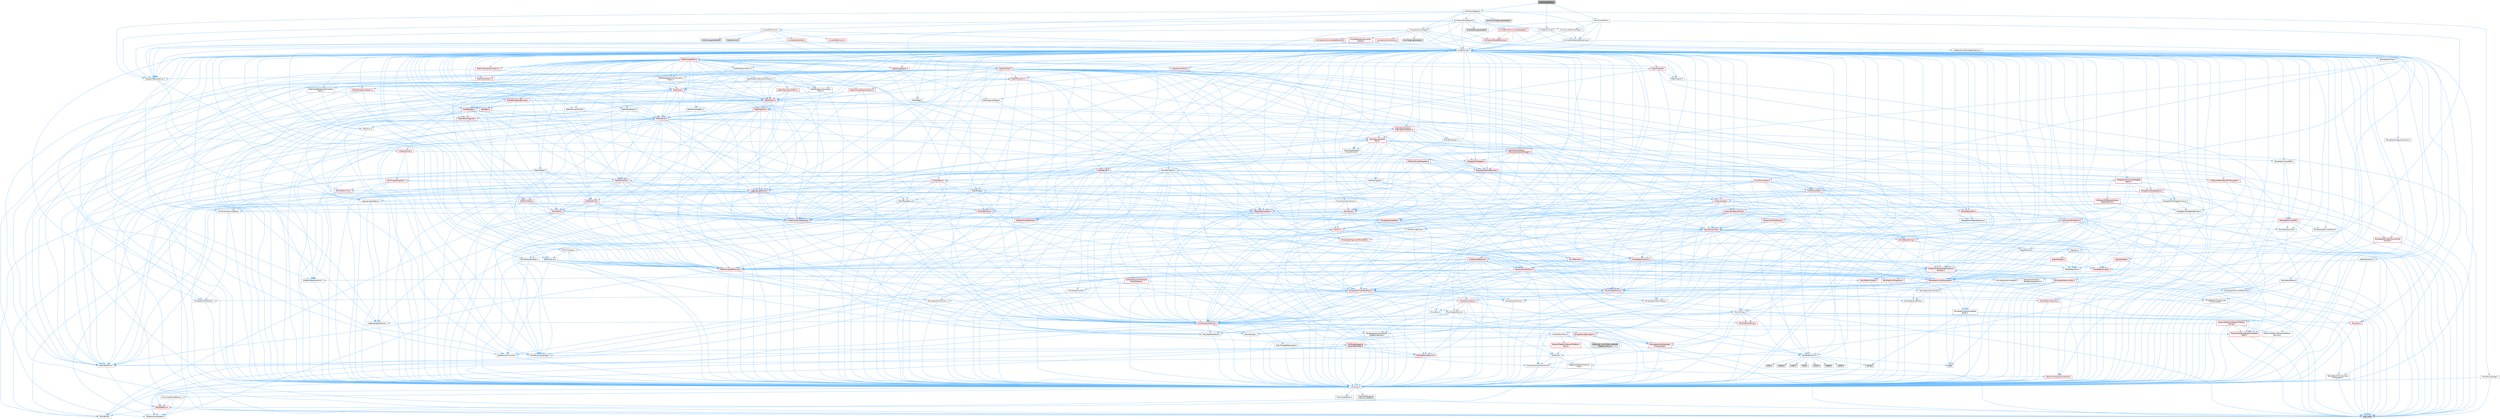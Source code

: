digraph "AnimCurveUtils.h"
{
 // INTERACTIVE_SVG=YES
 // LATEX_PDF_SIZE
  bgcolor="transparent";
  edge [fontname=Helvetica,fontsize=10,labelfontname=Helvetica,labelfontsize=10];
  node [fontname=Helvetica,fontsize=10,shape=box,height=0.2,width=0.4];
  Node1 [id="Node000001",label="AnimCurveUtils.h",height=0.2,width=0.4,color="gray40", fillcolor="grey60", style="filled", fontcolor="black",tooltip=" "];
  Node1 -> Node2 [id="edge1_Node000001_Node000002",color="steelblue1",style="solid",tooltip=" "];
  Node2 [id="Node000002",label="AnimBulkCurves.h",height=0.2,width=0.4,color="grey40", fillcolor="white", style="filled",URL="$d0/dcd/AnimBulkCurves_8h.html",tooltip=" "];
  Node2 -> Node3 [id="edge2_Node000002_Node000003",color="steelblue1",style="solid",tooltip=" "];
  Node3 [id="Node000003",label="CoreMinimal.h",height=0.2,width=0.4,color="grey40", fillcolor="white", style="filled",URL="$d7/d67/CoreMinimal_8h.html",tooltip=" "];
  Node3 -> Node4 [id="edge3_Node000003_Node000004",color="steelblue1",style="solid",tooltip=" "];
  Node4 [id="Node000004",label="CoreTypes.h",height=0.2,width=0.4,color="grey40", fillcolor="white", style="filled",URL="$dc/dec/CoreTypes_8h.html",tooltip=" "];
  Node4 -> Node5 [id="edge4_Node000004_Node000005",color="steelblue1",style="solid",tooltip=" "];
  Node5 [id="Node000005",label="HAL/Platform.h",height=0.2,width=0.4,color="red", fillcolor="#FFF0F0", style="filled",URL="$d9/dd0/Platform_8h.html",tooltip=" "];
  Node5 -> Node6 [id="edge5_Node000005_Node000006",color="steelblue1",style="solid",tooltip=" "];
  Node6 [id="Node000006",label="Misc/Build.h",height=0.2,width=0.4,color="grey40", fillcolor="white", style="filled",URL="$d3/dbb/Build_8h.html",tooltip=" "];
  Node5 -> Node8 [id="edge6_Node000005_Node000008",color="steelblue1",style="solid",tooltip=" "];
  Node8 [id="Node000008",label="type_traits",height=0.2,width=0.4,color="grey60", fillcolor="#E0E0E0", style="filled",tooltip=" "];
  Node5 -> Node9 [id="edge7_Node000005_Node000009",color="steelblue1",style="solid",tooltip=" "];
  Node9 [id="Node000009",label="PreprocessorHelpers.h",height=0.2,width=0.4,color="grey40", fillcolor="white", style="filled",URL="$db/ddb/PreprocessorHelpers_8h.html",tooltip=" "];
  Node4 -> Node15 [id="edge8_Node000004_Node000015",color="steelblue1",style="solid",tooltip=" "];
  Node15 [id="Node000015",label="ProfilingDebugging\l/UMemoryDefines.h",height=0.2,width=0.4,color="grey40", fillcolor="white", style="filled",URL="$d2/da2/UMemoryDefines_8h.html",tooltip=" "];
  Node4 -> Node16 [id="edge9_Node000004_Node000016",color="steelblue1",style="solid",tooltip=" "];
  Node16 [id="Node000016",label="Misc/CoreMiscDefines.h",height=0.2,width=0.4,color="grey40", fillcolor="white", style="filled",URL="$da/d38/CoreMiscDefines_8h.html",tooltip=" "];
  Node16 -> Node5 [id="edge10_Node000016_Node000005",color="steelblue1",style="solid",tooltip=" "];
  Node16 -> Node9 [id="edge11_Node000016_Node000009",color="steelblue1",style="solid",tooltip=" "];
  Node4 -> Node17 [id="edge12_Node000004_Node000017",color="steelblue1",style="solid",tooltip=" "];
  Node17 [id="Node000017",label="Misc/CoreDefines.h",height=0.2,width=0.4,color="grey40", fillcolor="white", style="filled",URL="$d3/dd2/CoreDefines_8h.html",tooltip=" "];
  Node3 -> Node18 [id="edge13_Node000003_Node000018",color="steelblue1",style="solid",tooltip=" "];
  Node18 [id="Node000018",label="CoreFwd.h",height=0.2,width=0.4,color="grey40", fillcolor="white", style="filled",URL="$d1/d1e/CoreFwd_8h.html",tooltip=" "];
  Node18 -> Node4 [id="edge14_Node000018_Node000004",color="steelblue1",style="solid",tooltip=" "];
  Node18 -> Node19 [id="edge15_Node000018_Node000019",color="steelblue1",style="solid",tooltip=" "];
  Node19 [id="Node000019",label="Containers/ContainersFwd.h",height=0.2,width=0.4,color="grey40", fillcolor="white", style="filled",URL="$d4/d0a/ContainersFwd_8h.html",tooltip=" "];
  Node19 -> Node5 [id="edge16_Node000019_Node000005",color="steelblue1",style="solid",tooltip=" "];
  Node19 -> Node4 [id="edge17_Node000019_Node000004",color="steelblue1",style="solid",tooltip=" "];
  Node19 -> Node20 [id="edge18_Node000019_Node000020",color="steelblue1",style="solid",tooltip=" "];
  Node20 [id="Node000020",label="Traits/IsContiguousContainer.h",height=0.2,width=0.4,color="red", fillcolor="#FFF0F0", style="filled",URL="$d5/d3c/IsContiguousContainer_8h.html",tooltip=" "];
  Node20 -> Node4 [id="edge19_Node000020_Node000004",color="steelblue1",style="solid",tooltip=" "];
  Node18 -> Node23 [id="edge20_Node000018_Node000023",color="steelblue1",style="solid",tooltip=" "];
  Node23 [id="Node000023",label="Math/MathFwd.h",height=0.2,width=0.4,color="grey40", fillcolor="white", style="filled",URL="$d2/d10/MathFwd_8h.html",tooltip=" "];
  Node23 -> Node5 [id="edge21_Node000023_Node000005",color="steelblue1",style="solid",tooltip=" "];
  Node18 -> Node24 [id="edge22_Node000018_Node000024",color="steelblue1",style="solid",tooltip=" "];
  Node24 [id="Node000024",label="UObject/UObjectHierarchy\lFwd.h",height=0.2,width=0.4,color="grey40", fillcolor="white", style="filled",URL="$d3/d13/UObjectHierarchyFwd_8h.html",tooltip=" "];
  Node3 -> Node24 [id="edge23_Node000003_Node000024",color="steelblue1",style="solid",tooltip=" "];
  Node3 -> Node19 [id="edge24_Node000003_Node000019",color="steelblue1",style="solid",tooltip=" "];
  Node3 -> Node25 [id="edge25_Node000003_Node000025",color="steelblue1",style="solid",tooltip=" "];
  Node25 [id="Node000025",label="Misc/VarArgs.h",height=0.2,width=0.4,color="grey40", fillcolor="white", style="filled",URL="$d5/d6f/VarArgs_8h.html",tooltip=" "];
  Node25 -> Node4 [id="edge26_Node000025_Node000004",color="steelblue1",style="solid",tooltip=" "];
  Node3 -> Node26 [id="edge27_Node000003_Node000026",color="steelblue1",style="solid",tooltip=" "];
  Node26 [id="Node000026",label="Logging/LogVerbosity.h",height=0.2,width=0.4,color="grey40", fillcolor="white", style="filled",URL="$d2/d8f/LogVerbosity_8h.html",tooltip=" "];
  Node26 -> Node4 [id="edge28_Node000026_Node000004",color="steelblue1",style="solid",tooltip=" "];
  Node3 -> Node27 [id="edge29_Node000003_Node000027",color="steelblue1",style="solid",tooltip=" "];
  Node27 [id="Node000027",label="Misc/OutputDevice.h",height=0.2,width=0.4,color="grey40", fillcolor="white", style="filled",URL="$d7/d32/OutputDevice_8h.html",tooltip=" "];
  Node27 -> Node18 [id="edge30_Node000027_Node000018",color="steelblue1",style="solid",tooltip=" "];
  Node27 -> Node4 [id="edge31_Node000027_Node000004",color="steelblue1",style="solid",tooltip=" "];
  Node27 -> Node26 [id="edge32_Node000027_Node000026",color="steelblue1",style="solid",tooltip=" "];
  Node27 -> Node25 [id="edge33_Node000027_Node000025",color="steelblue1",style="solid",tooltip=" "];
  Node27 -> Node28 [id="edge34_Node000027_Node000028",color="steelblue1",style="solid",tooltip=" "];
  Node28 [id="Node000028",label="Templates/IsArrayOrRefOf\lTypeByPredicate.h",height=0.2,width=0.4,color="grey40", fillcolor="white", style="filled",URL="$d6/da1/IsArrayOrRefOfTypeByPredicate_8h.html",tooltip=" "];
  Node28 -> Node4 [id="edge35_Node000028_Node000004",color="steelblue1",style="solid",tooltip=" "];
  Node27 -> Node29 [id="edge36_Node000027_Node000029",color="steelblue1",style="solid",tooltip=" "];
  Node29 [id="Node000029",label="Templates/IsValidVariadic\lFunctionArg.h",height=0.2,width=0.4,color="red", fillcolor="#FFF0F0", style="filled",URL="$d0/dc8/IsValidVariadicFunctionArg_8h.html",tooltip=" "];
  Node29 -> Node4 [id="edge37_Node000029_Node000004",color="steelblue1",style="solid",tooltip=" "];
  Node29 -> Node8 [id="edge38_Node000029_Node000008",color="steelblue1",style="solid",tooltip=" "];
  Node27 -> Node31 [id="edge39_Node000027_Node000031",color="steelblue1",style="solid",tooltip=" "];
  Node31 [id="Node000031",label="Traits/IsCharEncodingCompatible\lWith.h",height=0.2,width=0.4,color="red", fillcolor="#FFF0F0", style="filled",URL="$df/dd1/IsCharEncodingCompatibleWith_8h.html",tooltip=" "];
  Node31 -> Node8 [id="edge40_Node000031_Node000008",color="steelblue1",style="solid",tooltip=" "];
  Node3 -> Node33 [id="edge41_Node000003_Node000033",color="steelblue1",style="solid",tooltip=" "];
  Node33 [id="Node000033",label="HAL/PlatformCrt.h",height=0.2,width=0.4,color="grey40", fillcolor="white", style="filled",URL="$d8/d75/PlatformCrt_8h.html",tooltip=" "];
  Node33 -> Node34 [id="edge42_Node000033_Node000034",color="steelblue1",style="solid",tooltip=" "];
  Node34 [id="Node000034",label="new",height=0.2,width=0.4,color="grey60", fillcolor="#E0E0E0", style="filled",tooltip=" "];
  Node33 -> Node35 [id="edge43_Node000033_Node000035",color="steelblue1",style="solid",tooltip=" "];
  Node35 [id="Node000035",label="wchar.h",height=0.2,width=0.4,color="grey60", fillcolor="#E0E0E0", style="filled",tooltip=" "];
  Node33 -> Node36 [id="edge44_Node000033_Node000036",color="steelblue1",style="solid",tooltip=" "];
  Node36 [id="Node000036",label="stddef.h",height=0.2,width=0.4,color="grey60", fillcolor="#E0E0E0", style="filled",tooltip=" "];
  Node33 -> Node37 [id="edge45_Node000033_Node000037",color="steelblue1",style="solid",tooltip=" "];
  Node37 [id="Node000037",label="stdlib.h",height=0.2,width=0.4,color="grey60", fillcolor="#E0E0E0", style="filled",tooltip=" "];
  Node33 -> Node38 [id="edge46_Node000033_Node000038",color="steelblue1",style="solid",tooltip=" "];
  Node38 [id="Node000038",label="stdio.h",height=0.2,width=0.4,color="grey60", fillcolor="#E0E0E0", style="filled",tooltip=" "];
  Node33 -> Node39 [id="edge47_Node000033_Node000039",color="steelblue1",style="solid",tooltip=" "];
  Node39 [id="Node000039",label="stdarg.h",height=0.2,width=0.4,color="grey60", fillcolor="#E0E0E0", style="filled",tooltip=" "];
  Node33 -> Node40 [id="edge48_Node000033_Node000040",color="steelblue1",style="solid",tooltip=" "];
  Node40 [id="Node000040",label="math.h",height=0.2,width=0.4,color="grey60", fillcolor="#E0E0E0", style="filled",tooltip=" "];
  Node33 -> Node41 [id="edge49_Node000033_Node000041",color="steelblue1",style="solid",tooltip=" "];
  Node41 [id="Node000041",label="float.h",height=0.2,width=0.4,color="grey60", fillcolor="#E0E0E0", style="filled",tooltip=" "];
  Node33 -> Node42 [id="edge50_Node000033_Node000042",color="steelblue1",style="solid",tooltip=" "];
  Node42 [id="Node000042",label="string.h",height=0.2,width=0.4,color="grey60", fillcolor="#E0E0E0", style="filled",tooltip=" "];
  Node3 -> Node43 [id="edge51_Node000003_Node000043",color="steelblue1",style="solid",tooltip=" "];
  Node43 [id="Node000043",label="HAL/PlatformMisc.h",height=0.2,width=0.4,color="grey40", fillcolor="white", style="filled",URL="$d0/df5/PlatformMisc_8h.html",tooltip=" "];
  Node43 -> Node4 [id="edge52_Node000043_Node000004",color="steelblue1",style="solid",tooltip=" "];
  Node43 -> Node44 [id="edge53_Node000043_Node000044",color="steelblue1",style="solid",tooltip=" "];
  Node44 [id="Node000044",label="GenericPlatform/GenericPlatform\lMisc.h",height=0.2,width=0.4,color="red", fillcolor="#FFF0F0", style="filled",URL="$db/d9a/GenericPlatformMisc_8h.html",tooltip=" "];
  Node44 -> Node18 [id="edge54_Node000044_Node000018",color="steelblue1",style="solid",tooltip=" "];
  Node44 -> Node4 [id="edge55_Node000044_Node000004",color="steelblue1",style="solid",tooltip=" "];
  Node44 -> Node33 [id="edge56_Node000044_Node000033",color="steelblue1",style="solid",tooltip=" "];
  Node44 -> Node48 [id="edge57_Node000044_Node000048",color="steelblue1",style="solid",tooltip=" "];
  Node48 [id="Node000048",label="Math/NumericLimits.h",height=0.2,width=0.4,color="grey40", fillcolor="white", style="filled",URL="$df/d1b/NumericLimits_8h.html",tooltip=" "];
  Node48 -> Node4 [id="edge58_Node000048_Node000004",color="steelblue1",style="solid",tooltip=" "];
  Node44 -> Node50 [id="edge59_Node000044_Node000050",color="steelblue1",style="solid",tooltip=" "];
  Node50 [id="Node000050",label="Misc/EnumClassFlags.h",height=0.2,width=0.4,color="grey40", fillcolor="white", style="filled",URL="$d8/de7/EnumClassFlags_8h.html",tooltip=" "];
  Node43 -> Node53 [id="edge60_Node000043_Node000053",color="steelblue1",style="solid",tooltip=" "];
  Node53 [id="Node000053",label="COMPILED_PLATFORM_HEADER\l(PlatformMisc.h)",height=0.2,width=0.4,color="grey60", fillcolor="#E0E0E0", style="filled",tooltip=" "];
  Node43 -> Node54 [id="edge61_Node000043_Node000054",color="steelblue1",style="solid",tooltip=" "];
  Node54 [id="Node000054",label="ProfilingDebugging\l/CpuProfilerTrace.h",height=0.2,width=0.4,color="red", fillcolor="#FFF0F0", style="filled",URL="$da/dcb/CpuProfilerTrace_8h.html",tooltip=" "];
  Node54 -> Node4 [id="edge62_Node000054_Node000004",color="steelblue1",style="solid",tooltip=" "];
  Node54 -> Node19 [id="edge63_Node000054_Node000019",color="steelblue1",style="solid",tooltip=" "];
  Node54 -> Node55 [id="edge64_Node000054_Node000055",color="steelblue1",style="solid",tooltip=" "];
  Node55 [id="Node000055",label="HAL/PlatformAtomics.h",height=0.2,width=0.4,color="red", fillcolor="#FFF0F0", style="filled",URL="$d3/d36/PlatformAtomics_8h.html",tooltip=" "];
  Node55 -> Node4 [id="edge65_Node000055_Node000004",color="steelblue1",style="solid",tooltip=" "];
  Node54 -> Node9 [id="edge66_Node000054_Node000009",color="steelblue1",style="solid",tooltip=" "];
  Node54 -> Node6 [id="edge67_Node000054_Node000006",color="steelblue1",style="solid",tooltip=" "];
  Node3 -> Node62 [id="edge68_Node000003_Node000062",color="steelblue1",style="solid",tooltip=" "];
  Node62 [id="Node000062",label="Misc/AssertionMacros.h",height=0.2,width=0.4,color="red", fillcolor="#FFF0F0", style="filled",URL="$d0/dfa/AssertionMacros_8h.html",tooltip=" "];
  Node62 -> Node4 [id="edge69_Node000062_Node000004",color="steelblue1",style="solid",tooltip=" "];
  Node62 -> Node5 [id="edge70_Node000062_Node000005",color="steelblue1",style="solid",tooltip=" "];
  Node62 -> Node43 [id="edge71_Node000062_Node000043",color="steelblue1",style="solid",tooltip=" "];
  Node62 -> Node9 [id="edge72_Node000062_Node000009",color="steelblue1",style="solid",tooltip=" "];
  Node62 -> Node63 [id="edge73_Node000062_Node000063",color="steelblue1",style="solid",tooltip=" "];
  Node63 [id="Node000063",label="Templates/EnableIf.h",height=0.2,width=0.4,color="grey40", fillcolor="white", style="filled",URL="$d7/d60/EnableIf_8h.html",tooltip=" "];
  Node63 -> Node4 [id="edge74_Node000063_Node000004",color="steelblue1",style="solid",tooltip=" "];
  Node62 -> Node28 [id="edge75_Node000062_Node000028",color="steelblue1",style="solid",tooltip=" "];
  Node62 -> Node29 [id="edge76_Node000062_Node000029",color="steelblue1",style="solid",tooltip=" "];
  Node62 -> Node31 [id="edge77_Node000062_Node000031",color="steelblue1",style="solid",tooltip=" "];
  Node62 -> Node25 [id="edge78_Node000062_Node000025",color="steelblue1",style="solid",tooltip=" "];
  Node62 -> Node64 [id="edge79_Node000062_Node000064",color="steelblue1",style="solid",tooltip=" "];
  Node64 [id="Node000064",label="String/FormatStringSan.h",height=0.2,width=0.4,color="red", fillcolor="#FFF0F0", style="filled",URL="$d3/d8b/FormatStringSan_8h.html",tooltip=" "];
  Node64 -> Node8 [id="edge80_Node000064_Node000008",color="steelblue1",style="solid",tooltip=" "];
  Node64 -> Node4 [id="edge81_Node000064_Node000004",color="steelblue1",style="solid",tooltip=" "];
  Node64 -> Node29 [id="edge82_Node000064_Node000029",color="steelblue1",style="solid",tooltip=" "];
  Node64 -> Node19 [id="edge83_Node000064_Node000019",color="steelblue1",style="solid",tooltip=" "];
  Node3 -> Node71 [id="edge84_Node000003_Node000071",color="steelblue1",style="solid",tooltip=" "];
  Node71 [id="Node000071",label="Templates/IsPointer.h",height=0.2,width=0.4,color="grey40", fillcolor="white", style="filled",URL="$d7/d05/IsPointer_8h.html",tooltip=" "];
  Node71 -> Node4 [id="edge85_Node000071_Node000004",color="steelblue1",style="solid",tooltip=" "];
  Node3 -> Node72 [id="edge86_Node000003_Node000072",color="steelblue1",style="solid",tooltip=" "];
  Node72 [id="Node000072",label="HAL/PlatformMemory.h",height=0.2,width=0.4,color="red", fillcolor="#FFF0F0", style="filled",URL="$de/d68/PlatformMemory_8h.html",tooltip=" "];
  Node72 -> Node4 [id="edge87_Node000072_Node000004",color="steelblue1",style="solid",tooltip=" "];
  Node3 -> Node55 [id="edge88_Node000003_Node000055",color="steelblue1",style="solid",tooltip=" "];
  Node3 -> Node77 [id="edge89_Node000003_Node000077",color="steelblue1",style="solid",tooltip=" "];
  Node77 [id="Node000077",label="Misc/Exec.h",height=0.2,width=0.4,color="grey40", fillcolor="white", style="filled",URL="$de/ddb/Exec_8h.html",tooltip=" "];
  Node77 -> Node4 [id="edge90_Node000077_Node000004",color="steelblue1",style="solid",tooltip=" "];
  Node77 -> Node62 [id="edge91_Node000077_Node000062",color="steelblue1",style="solid",tooltip=" "];
  Node3 -> Node78 [id="edge92_Node000003_Node000078",color="steelblue1",style="solid",tooltip=" "];
  Node78 [id="Node000078",label="HAL/MemoryBase.h",height=0.2,width=0.4,color="red", fillcolor="#FFF0F0", style="filled",URL="$d6/d9f/MemoryBase_8h.html",tooltip=" "];
  Node78 -> Node4 [id="edge93_Node000078_Node000004",color="steelblue1",style="solid",tooltip=" "];
  Node78 -> Node55 [id="edge94_Node000078_Node000055",color="steelblue1",style="solid",tooltip=" "];
  Node78 -> Node33 [id="edge95_Node000078_Node000033",color="steelblue1",style="solid",tooltip=" "];
  Node78 -> Node77 [id="edge96_Node000078_Node000077",color="steelblue1",style="solid",tooltip=" "];
  Node78 -> Node27 [id="edge97_Node000078_Node000027",color="steelblue1",style="solid",tooltip=" "];
  Node3 -> Node88 [id="edge98_Node000003_Node000088",color="steelblue1",style="solid",tooltip=" "];
  Node88 [id="Node000088",label="HAL/UnrealMemory.h",height=0.2,width=0.4,color="red", fillcolor="#FFF0F0", style="filled",URL="$d9/d96/UnrealMemory_8h.html",tooltip=" "];
  Node88 -> Node4 [id="edge99_Node000088_Node000004",color="steelblue1",style="solid",tooltip=" "];
  Node88 -> Node78 [id="edge100_Node000088_Node000078",color="steelblue1",style="solid",tooltip=" "];
  Node88 -> Node72 [id="edge101_Node000088_Node000072",color="steelblue1",style="solid",tooltip=" "];
  Node88 -> Node71 [id="edge102_Node000088_Node000071",color="steelblue1",style="solid",tooltip=" "];
  Node3 -> Node90 [id="edge103_Node000003_Node000090",color="steelblue1",style="solid",tooltip=" "];
  Node90 [id="Node000090",label="Templates/IsArithmetic.h",height=0.2,width=0.4,color="grey40", fillcolor="white", style="filled",URL="$d2/d5d/IsArithmetic_8h.html",tooltip=" "];
  Node90 -> Node4 [id="edge104_Node000090_Node000004",color="steelblue1",style="solid",tooltip=" "];
  Node3 -> Node84 [id="edge105_Node000003_Node000084",color="steelblue1",style="solid",tooltip=" "];
  Node84 [id="Node000084",label="Templates/AndOrNot.h",height=0.2,width=0.4,color="grey40", fillcolor="white", style="filled",URL="$db/d0a/AndOrNot_8h.html",tooltip=" "];
  Node84 -> Node4 [id="edge106_Node000084_Node000004",color="steelblue1",style="solid",tooltip=" "];
  Node3 -> Node91 [id="edge107_Node000003_Node000091",color="steelblue1",style="solid",tooltip=" "];
  Node91 [id="Node000091",label="Templates/IsPODType.h",height=0.2,width=0.4,color="grey40", fillcolor="white", style="filled",URL="$d7/db1/IsPODType_8h.html",tooltip=" "];
  Node91 -> Node4 [id="edge108_Node000091_Node000004",color="steelblue1",style="solid",tooltip=" "];
  Node3 -> Node92 [id="edge109_Node000003_Node000092",color="steelblue1",style="solid",tooltip=" "];
  Node92 [id="Node000092",label="Templates/IsUECoreType.h",height=0.2,width=0.4,color="grey40", fillcolor="white", style="filled",URL="$d1/db8/IsUECoreType_8h.html",tooltip=" "];
  Node92 -> Node4 [id="edge110_Node000092_Node000004",color="steelblue1",style="solid",tooltip=" "];
  Node92 -> Node8 [id="edge111_Node000092_Node000008",color="steelblue1",style="solid",tooltip=" "];
  Node3 -> Node85 [id="edge112_Node000003_Node000085",color="steelblue1",style="solid",tooltip=" "];
  Node85 [id="Node000085",label="Templates/IsTriviallyCopy\lConstructible.h",height=0.2,width=0.4,color="grey40", fillcolor="white", style="filled",URL="$d3/d78/IsTriviallyCopyConstructible_8h.html",tooltip=" "];
  Node85 -> Node4 [id="edge113_Node000085_Node000004",color="steelblue1",style="solid",tooltip=" "];
  Node85 -> Node8 [id="edge114_Node000085_Node000008",color="steelblue1",style="solid",tooltip=" "];
  Node3 -> Node93 [id="edge115_Node000003_Node000093",color="steelblue1",style="solid",tooltip=" "];
  Node93 [id="Node000093",label="Templates/UnrealTypeTraits.h",height=0.2,width=0.4,color="red", fillcolor="#FFF0F0", style="filled",URL="$d2/d2d/UnrealTypeTraits_8h.html",tooltip=" "];
  Node93 -> Node4 [id="edge116_Node000093_Node000004",color="steelblue1",style="solid",tooltip=" "];
  Node93 -> Node71 [id="edge117_Node000093_Node000071",color="steelblue1",style="solid",tooltip=" "];
  Node93 -> Node62 [id="edge118_Node000093_Node000062",color="steelblue1",style="solid",tooltip=" "];
  Node93 -> Node84 [id="edge119_Node000093_Node000084",color="steelblue1",style="solid",tooltip=" "];
  Node93 -> Node63 [id="edge120_Node000093_Node000063",color="steelblue1",style="solid",tooltip=" "];
  Node93 -> Node90 [id="edge121_Node000093_Node000090",color="steelblue1",style="solid",tooltip=" "];
  Node93 -> Node91 [id="edge122_Node000093_Node000091",color="steelblue1",style="solid",tooltip=" "];
  Node93 -> Node92 [id="edge123_Node000093_Node000092",color="steelblue1",style="solid",tooltip=" "];
  Node93 -> Node85 [id="edge124_Node000093_Node000085",color="steelblue1",style="solid",tooltip=" "];
  Node3 -> Node63 [id="edge125_Node000003_Node000063",color="steelblue1",style="solid",tooltip=" "];
  Node3 -> Node95 [id="edge126_Node000003_Node000095",color="steelblue1",style="solid",tooltip=" "];
  Node95 [id="Node000095",label="Templates/RemoveReference.h",height=0.2,width=0.4,color="grey40", fillcolor="white", style="filled",URL="$da/dbe/RemoveReference_8h.html",tooltip=" "];
  Node95 -> Node4 [id="edge127_Node000095_Node000004",color="steelblue1",style="solid",tooltip=" "];
  Node3 -> Node96 [id="edge128_Node000003_Node000096",color="steelblue1",style="solid",tooltip=" "];
  Node96 [id="Node000096",label="Templates/IntegralConstant.h",height=0.2,width=0.4,color="grey40", fillcolor="white", style="filled",URL="$db/d1b/IntegralConstant_8h.html",tooltip=" "];
  Node96 -> Node4 [id="edge129_Node000096_Node000004",color="steelblue1",style="solid",tooltip=" "];
  Node3 -> Node97 [id="edge130_Node000003_Node000097",color="steelblue1",style="solid",tooltip=" "];
  Node97 [id="Node000097",label="Templates/IsClass.h",height=0.2,width=0.4,color="grey40", fillcolor="white", style="filled",URL="$db/dcb/IsClass_8h.html",tooltip=" "];
  Node97 -> Node4 [id="edge131_Node000097_Node000004",color="steelblue1",style="solid",tooltip=" "];
  Node3 -> Node98 [id="edge132_Node000003_Node000098",color="steelblue1",style="solid",tooltip=" "];
  Node98 [id="Node000098",label="Templates/TypeCompatible\lBytes.h",height=0.2,width=0.4,color="grey40", fillcolor="white", style="filled",URL="$df/d0a/TypeCompatibleBytes_8h.html",tooltip=" "];
  Node98 -> Node4 [id="edge133_Node000098_Node000004",color="steelblue1",style="solid",tooltip=" "];
  Node98 -> Node42 [id="edge134_Node000098_Node000042",color="steelblue1",style="solid",tooltip=" "];
  Node98 -> Node34 [id="edge135_Node000098_Node000034",color="steelblue1",style="solid",tooltip=" "];
  Node98 -> Node8 [id="edge136_Node000098_Node000008",color="steelblue1",style="solid",tooltip=" "];
  Node3 -> Node20 [id="edge137_Node000003_Node000020",color="steelblue1",style="solid",tooltip=" "];
  Node3 -> Node99 [id="edge138_Node000003_Node000099",color="steelblue1",style="solid",tooltip=" "];
  Node99 [id="Node000099",label="Templates/UnrealTemplate.h",height=0.2,width=0.4,color="red", fillcolor="#FFF0F0", style="filled",URL="$d4/d24/UnrealTemplate_8h.html",tooltip=" "];
  Node99 -> Node4 [id="edge139_Node000099_Node000004",color="steelblue1",style="solid",tooltip=" "];
  Node99 -> Node71 [id="edge140_Node000099_Node000071",color="steelblue1",style="solid",tooltip=" "];
  Node99 -> Node88 [id="edge141_Node000099_Node000088",color="steelblue1",style="solid",tooltip=" "];
  Node99 -> Node93 [id="edge142_Node000099_Node000093",color="steelblue1",style="solid",tooltip=" "];
  Node99 -> Node95 [id="edge143_Node000099_Node000095",color="steelblue1",style="solid",tooltip=" "];
  Node99 -> Node98 [id="edge144_Node000099_Node000098",color="steelblue1",style="solid",tooltip=" "];
  Node99 -> Node20 [id="edge145_Node000099_Node000020",color="steelblue1",style="solid",tooltip=" "];
  Node99 -> Node8 [id="edge146_Node000099_Node000008",color="steelblue1",style="solid",tooltip=" "];
  Node3 -> Node48 [id="edge147_Node000003_Node000048",color="steelblue1",style="solid",tooltip=" "];
  Node3 -> Node103 [id="edge148_Node000003_Node000103",color="steelblue1",style="solid",tooltip=" "];
  Node103 [id="Node000103",label="HAL/PlatformMath.h",height=0.2,width=0.4,color="red", fillcolor="#FFF0F0", style="filled",URL="$dc/d53/PlatformMath_8h.html",tooltip=" "];
  Node103 -> Node4 [id="edge149_Node000103_Node000004",color="steelblue1",style="solid",tooltip=" "];
  Node3 -> Node86 [id="edge150_Node000003_Node000086",color="steelblue1",style="solid",tooltip=" "];
  Node86 [id="Node000086",label="Templates/IsTriviallyCopy\lAssignable.h",height=0.2,width=0.4,color="grey40", fillcolor="white", style="filled",URL="$d2/df2/IsTriviallyCopyAssignable_8h.html",tooltip=" "];
  Node86 -> Node4 [id="edge151_Node000086_Node000004",color="steelblue1",style="solid",tooltip=" "];
  Node86 -> Node8 [id="edge152_Node000086_Node000008",color="steelblue1",style="solid",tooltip=" "];
  Node3 -> Node111 [id="edge153_Node000003_Node000111",color="steelblue1",style="solid",tooltip=" "];
  Node111 [id="Node000111",label="Templates/MemoryOps.h",height=0.2,width=0.4,color="red", fillcolor="#FFF0F0", style="filled",URL="$db/dea/MemoryOps_8h.html",tooltip=" "];
  Node111 -> Node4 [id="edge154_Node000111_Node000004",color="steelblue1",style="solid",tooltip=" "];
  Node111 -> Node88 [id="edge155_Node000111_Node000088",color="steelblue1",style="solid",tooltip=" "];
  Node111 -> Node86 [id="edge156_Node000111_Node000086",color="steelblue1",style="solid",tooltip=" "];
  Node111 -> Node85 [id="edge157_Node000111_Node000085",color="steelblue1",style="solid",tooltip=" "];
  Node111 -> Node93 [id="edge158_Node000111_Node000093",color="steelblue1",style="solid",tooltip=" "];
  Node111 -> Node34 [id="edge159_Node000111_Node000034",color="steelblue1",style="solid",tooltip=" "];
  Node111 -> Node8 [id="edge160_Node000111_Node000008",color="steelblue1",style="solid",tooltip=" "];
  Node3 -> Node112 [id="edge161_Node000003_Node000112",color="steelblue1",style="solid",tooltip=" "];
  Node112 [id="Node000112",label="Containers/ContainerAllocation\lPolicies.h",height=0.2,width=0.4,color="red", fillcolor="#FFF0F0", style="filled",URL="$d7/dff/ContainerAllocationPolicies_8h.html",tooltip=" "];
  Node112 -> Node4 [id="edge162_Node000112_Node000004",color="steelblue1",style="solid",tooltip=" "];
  Node112 -> Node112 [id="edge163_Node000112_Node000112",color="steelblue1",style="solid",tooltip=" "];
  Node112 -> Node103 [id="edge164_Node000112_Node000103",color="steelblue1",style="solid",tooltip=" "];
  Node112 -> Node88 [id="edge165_Node000112_Node000088",color="steelblue1",style="solid",tooltip=" "];
  Node112 -> Node48 [id="edge166_Node000112_Node000048",color="steelblue1",style="solid",tooltip=" "];
  Node112 -> Node62 [id="edge167_Node000112_Node000062",color="steelblue1",style="solid",tooltip=" "];
  Node112 -> Node111 [id="edge168_Node000112_Node000111",color="steelblue1",style="solid",tooltip=" "];
  Node112 -> Node98 [id="edge169_Node000112_Node000098",color="steelblue1",style="solid",tooltip=" "];
  Node112 -> Node8 [id="edge170_Node000112_Node000008",color="steelblue1",style="solid",tooltip=" "];
  Node3 -> Node115 [id="edge171_Node000003_Node000115",color="steelblue1",style="solid",tooltip=" "];
  Node115 [id="Node000115",label="Templates/IsEnumClass.h",height=0.2,width=0.4,color="grey40", fillcolor="white", style="filled",URL="$d7/d15/IsEnumClass_8h.html",tooltip=" "];
  Node115 -> Node4 [id="edge172_Node000115_Node000004",color="steelblue1",style="solid",tooltip=" "];
  Node115 -> Node84 [id="edge173_Node000115_Node000084",color="steelblue1",style="solid",tooltip=" "];
  Node3 -> Node116 [id="edge174_Node000003_Node000116",color="steelblue1",style="solid",tooltip=" "];
  Node116 [id="Node000116",label="HAL/PlatformProperties.h",height=0.2,width=0.4,color="red", fillcolor="#FFF0F0", style="filled",URL="$d9/db0/PlatformProperties_8h.html",tooltip=" "];
  Node116 -> Node4 [id="edge175_Node000116_Node000004",color="steelblue1",style="solid",tooltip=" "];
  Node3 -> Node119 [id="edge176_Node000003_Node000119",color="steelblue1",style="solid",tooltip=" "];
  Node119 [id="Node000119",label="Misc/EngineVersionBase.h",height=0.2,width=0.4,color="grey40", fillcolor="white", style="filled",URL="$d5/d2b/EngineVersionBase_8h.html",tooltip=" "];
  Node119 -> Node4 [id="edge177_Node000119_Node000004",color="steelblue1",style="solid",tooltip=" "];
  Node3 -> Node120 [id="edge178_Node000003_Node000120",color="steelblue1",style="solid",tooltip=" "];
  Node120 [id="Node000120",label="Internationalization\l/TextNamespaceFwd.h",height=0.2,width=0.4,color="grey40", fillcolor="white", style="filled",URL="$d8/d97/TextNamespaceFwd_8h.html",tooltip=" "];
  Node120 -> Node4 [id="edge179_Node000120_Node000004",color="steelblue1",style="solid",tooltip=" "];
  Node3 -> Node121 [id="edge180_Node000003_Node000121",color="steelblue1",style="solid",tooltip=" "];
  Node121 [id="Node000121",label="Serialization/Archive.h",height=0.2,width=0.4,color="red", fillcolor="#FFF0F0", style="filled",URL="$d7/d3b/Archive_8h.html",tooltip=" "];
  Node121 -> Node18 [id="edge181_Node000121_Node000018",color="steelblue1",style="solid",tooltip=" "];
  Node121 -> Node4 [id="edge182_Node000121_Node000004",color="steelblue1",style="solid",tooltip=" "];
  Node121 -> Node116 [id="edge183_Node000121_Node000116",color="steelblue1",style="solid",tooltip=" "];
  Node121 -> Node120 [id="edge184_Node000121_Node000120",color="steelblue1",style="solid",tooltip=" "];
  Node121 -> Node23 [id="edge185_Node000121_Node000023",color="steelblue1",style="solid",tooltip=" "];
  Node121 -> Node62 [id="edge186_Node000121_Node000062",color="steelblue1",style="solid",tooltip=" "];
  Node121 -> Node6 [id="edge187_Node000121_Node000006",color="steelblue1",style="solid",tooltip=" "];
  Node121 -> Node119 [id="edge188_Node000121_Node000119",color="steelblue1",style="solid",tooltip=" "];
  Node121 -> Node25 [id="edge189_Node000121_Node000025",color="steelblue1",style="solid",tooltip=" "];
  Node121 -> Node63 [id="edge190_Node000121_Node000063",color="steelblue1",style="solid",tooltip=" "];
  Node121 -> Node28 [id="edge191_Node000121_Node000028",color="steelblue1",style="solid",tooltip=" "];
  Node121 -> Node115 [id="edge192_Node000121_Node000115",color="steelblue1",style="solid",tooltip=" "];
  Node121 -> Node29 [id="edge193_Node000121_Node000029",color="steelblue1",style="solid",tooltip=" "];
  Node121 -> Node99 [id="edge194_Node000121_Node000099",color="steelblue1",style="solid",tooltip=" "];
  Node121 -> Node31 [id="edge195_Node000121_Node000031",color="steelblue1",style="solid",tooltip=" "];
  Node121 -> Node124 [id="edge196_Node000121_Node000124",color="steelblue1",style="solid",tooltip=" "];
  Node124 [id="Node000124",label="UObject/ObjectVersion.h",height=0.2,width=0.4,color="grey40", fillcolor="white", style="filled",URL="$da/d63/ObjectVersion_8h.html",tooltip=" "];
  Node124 -> Node4 [id="edge197_Node000124_Node000004",color="steelblue1",style="solid",tooltip=" "];
  Node3 -> Node125 [id="edge198_Node000003_Node000125",color="steelblue1",style="solid",tooltip=" "];
  Node125 [id="Node000125",label="Templates/Less.h",height=0.2,width=0.4,color="grey40", fillcolor="white", style="filled",URL="$de/dc8/Less_8h.html",tooltip=" "];
  Node125 -> Node4 [id="edge199_Node000125_Node000004",color="steelblue1",style="solid",tooltip=" "];
  Node125 -> Node99 [id="edge200_Node000125_Node000099",color="steelblue1",style="solid",tooltip=" "];
  Node3 -> Node126 [id="edge201_Node000003_Node000126",color="steelblue1",style="solid",tooltip=" "];
  Node126 [id="Node000126",label="Templates/Sorting.h",height=0.2,width=0.4,color="red", fillcolor="#FFF0F0", style="filled",URL="$d3/d9e/Sorting_8h.html",tooltip=" "];
  Node126 -> Node4 [id="edge202_Node000126_Node000004",color="steelblue1",style="solid",tooltip=" "];
  Node126 -> Node131 [id="edge203_Node000126_Node000131",color="steelblue1",style="solid",tooltip=" "];
  Node131 [id="Node000131",label="Algo/Sort.h",height=0.2,width=0.4,color="grey40", fillcolor="white", style="filled",URL="$d1/d87/Sort_8h.html",tooltip=" "];
  Node131 -> Node132 [id="edge204_Node000131_Node000132",color="steelblue1",style="solid",tooltip=" "];
  Node132 [id="Node000132",label="Algo/IntroSort.h",height=0.2,width=0.4,color="red", fillcolor="#FFF0F0", style="filled",URL="$d3/db3/IntroSort_8h.html",tooltip=" "];
  Node132 -> Node136 [id="edge205_Node000132_Node000136",color="steelblue1",style="solid",tooltip=" "];
  Node136 [id="Node000136",label="Math/UnrealMathUtility.h",height=0.2,width=0.4,color="red", fillcolor="#FFF0F0", style="filled",URL="$db/db8/UnrealMathUtility_8h.html",tooltip=" "];
  Node136 -> Node4 [id="edge206_Node000136_Node000004",color="steelblue1",style="solid",tooltip=" "];
  Node136 -> Node62 [id="edge207_Node000136_Node000062",color="steelblue1",style="solid",tooltip=" "];
  Node136 -> Node103 [id="edge208_Node000136_Node000103",color="steelblue1",style="solid",tooltip=" "];
  Node136 -> Node23 [id="edge209_Node000136_Node000023",color="steelblue1",style="solid",tooltip=" "];
  Node132 -> Node129 [id="edge210_Node000132_Node000129",color="steelblue1",style="solid",tooltip=" "];
  Node129 [id="Node000129",label="Templates/Invoke.h",height=0.2,width=0.4,color="red", fillcolor="#FFF0F0", style="filled",URL="$d7/deb/Invoke_8h.html",tooltip=" "];
  Node129 -> Node4 [id="edge211_Node000129_Node000004",color="steelblue1",style="solid",tooltip=" "];
  Node129 -> Node99 [id="edge212_Node000129_Node000099",color="steelblue1",style="solid",tooltip=" "];
  Node129 -> Node8 [id="edge213_Node000129_Node000008",color="steelblue1",style="solid",tooltip=" "];
  Node132 -> Node125 [id="edge214_Node000132_Node000125",color="steelblue1",style="solid",tooltip=" "];
  Node132 -> Node99 [id="edge215_Node000132_Node000099",color="steelblue1",style="solid",tooltip=" "];
  Node126 -> Node103 [id="edge216_Node000126_Node000103",color="steelblue1",style="solid",tooltip=" "];
  Node126 -> Node125 [id="edge217_Node000126_Node000125",color="steelblue1",style="solid",tooltip=" "];
  Node3 -> Node137 [id="edge218_Node000003_Node000137",color="steelblue1",style="solid",tooltip=" "];
  Node137 [id="Node000137",label="Misc/Char.h",height=0.2,width=0.4,color="red", fillcolor="#FFF0F0", style="filled",URL="$d0/d58/Char_8h.html",tooltip=" "];
  Node137 -> Node4 [id="edge219_Node000137_Node000004",color="steelblue1",style="solid",tooltip=" "];
  Node137 -> Node8 [id="edge220_Node000137_Node000008",color="steelblue1",style="solid",tooltip=" "];
  Node3 -> Node140 [id="edge221_Node000003_Node000140",color="steelblue1",style="solid",tooltip=" "];
  Node140 [id="Node000140",label="GenericPlatform/GenericPlatform\lStricmp.h",height=0.2,width=0.4,color="grey40", fillcolor="white", style="filled",URL="$d2/d86/GenericPlatformStricmp_8h.html",tooltip=" "];
  Node140 -> Node4 [id="edge222_Node000140_Node000004",color="steelblue1",style="solid",tooltip=" "];
  Node3 -> Node141 [id="edge223_Node000003_Node000141",color="steelblue1",style="solid",tooltip=" "];
  Node141 [id="Node000141",label="GenericPlatform/GenericPlatform\lString.h",height=0.2,width=0.4,color="red", fillcolor="#FFF0F0", style="filled",URL="$dd/d20/GenericPlatformString_8h.html",tooltip=" "];
  Node141 -> Node4 [id="edge224_Node000141_Node000004",color="steelblue1",style="solid",tooltip=" "];
  Node141 -> Node140 [id="edge225_Node000141_Node000140",color="steelblue1",style="solid",tooltip=" "];
  Node141 -> Node63 [id="edge226_Node000141_Node000063",color="steelblue1",style="solid",tooltip=" "];
  Node141 -> Node31 [id="edge227_Node000141_Node000031",color="steelblue1",style="solid",tooltip=" "];
  Node141 -> Node8 [id="edge228_Node000141_Node000008",color="steelblue1",style="solid",tooltip=" "];
  Node3 -> Node74 [id="edge229_Node000003_Node000074",color="steelblue1",style="solid",tooltip=" "];
  Node74 [id="Node000074",label="HAL/PlatformString.h",height=0.2,width=0.4,color="red", fillcolor="#FFF0F0", style="filled",URL="$db/db5/PlatformString_8h.html",tooltip=" "];
  Node74 -> Node4 [id="edge230_Node000074_Node000004",color="steelblue1",style="solid",tooltip=" "];
  Node3 -> Node144 [id="edge231_Node000003_Node000144",color="steelblue1",style="solid",tooltip=" "];
  Node144 [id="Node000144",label="Misc/CString.h",height=0.2,width=0.4,color="grey40", fillcolor="white", style="filled",URL="$d2/d49/CString_8h.html",tooltip=" "];
  Node144 -> Node4 [id="edge232_Node000144_Node000004",color="steelblue1",style="solid",tooltip=" "];
  Node144 -> Node33 [id="edge233_Node000144_Node000033",color="steelblue1",style="solid",tooltip=" "];
  Node144 -> Node74 [id="edge234_Node000144_Node000074",color="steelblue1",style="solid",tooltip=" "];
  Node144 -> Node62 [id="edge235_Node000144_Node000062",color="steelblue1",style="solid",tooltip=" "];
  Node144 -> Node137 [id="edge236_Node000144_Node000137",color="steelblue1",style="solid",tooltip=" "];
  Node144 -> Node25 [id="edge237_Node000144_Node000025",color="steelblue1",style="solid",tooltip=" "];
  Node144 -> Node28 [id="edge238_Node000144_Node000028",color="steelblue1",style="solid",tooltip=" "];
  Node144 -> Node29 [id="edge239_Node000144_Node000029",color="steelblue1",style="solid",tooltip=" "];
  Node144 -> Node31 [id="edge240_Node000144_Node000031",color="steelblue1",style="solid",tooltip=" "];
  Node3 -> Node145 [id="edge241_Node000003_Node000145",color="steelblue1",style="solid",tooltip=" "];
  Node145 [id="Node000145",label="Misc/Crc.h",height=0.2,width=0.4,color="red", fillcolor="#FFF0F0", style="filled",URL="$d4/dd2/Crc_8h.html",tooltip=" "];
  Node145 -> Node4 [id="edge242_Node000145_Node000004",color="steelblue1",style="solid",tooltip=" "];
  Node145 -> Node74 [id="edge243_Node000145_Node000074",color="steelblue1",style="solid",tooltip=" "];
  Node145 -> Node62 [id="edge244_Node000145_Node000062",color="steelblue1",style="solid",tooltip=" "];
  Node145 -> Node144 [id="edge245_Node000145_Node000144",color="steelblue1",style="solid",tooltip=" "];
  Node145 -> Node137 [id="edge246_Node000145_Node000137",color="steelblue1",style="solid",tooltip=" "];
  Node145 -> Node93 [id="edge247_Node000145_Node000093",color="steelblue1",style="solid",tooltip=" "];
  Node3 -> Node136 [id="edge248_Node000003_Node000136",color="steelblue1",style="solid",tooltip=" "];
  Node3 -> Node146 [id="edge249_Node000003_Node000146",color="steelblue1",style="solid",tooltip=" "];
  Node146 [id="Node000146",label="Containers/UnrealString.h",height=0.2,width=0.4,color="red", fillcolor="#FFF0F0", style="filled",URL="$d5/dba/UnrealString_8h.html",tooltip=" "];
  Node3 -> Node150 [id="edge250_Node000003_Node000150",color="steelblue1",style="solid",tooltip=" "];
  Node150 [id="Node000150",label="Containers/Array.h",height=0.2,width=0.4,color="red", fillcolor="#FFF0F0", style="filled",URL="$df/dd0/Array_8h.html",tooltip=" "];
  Node150 -> Node4 [id="edge251_Node000150_Node000004",color="steelblue1",style="solid",tooltip=" "];
  Node150 -> Node62 [id="edge252_Node000150_Node000062",color="steelblue1",style="solid",tooltip=" "];
  Node150 -> Node88 [id="edge253_Node000150_Node000088",color="steelblue1",style="solid",tooltip=" "];
  Node150 -> Node93 [id="edge254_Node000150_Node000093",color="steelblue1",style="solid",tooltip=" "];
  Node150 -> Node99 [id="edge255_Node000150_Node000099",color="steelblue1",style="solid",tooltip=" "];
  Node150 -> Node112 [id="edge256_Node000150_Node000112",color="steelblue1",style="solid",tooltip=" "];
  Node150 -> Node121 [id="edge257_Node000150_Node000121",color="steelblue1",style="solid",tooltip=" "];
  Node150 -> Node129 [id="edge258_Node000150_Node000129",color="steelblue1",style="solid",tooltip=" "];
  Node150 -> Node125 [id="edge259_Node000150_Node000125",color="steelblue1",style="solid",tooltip=" "];
  Node150 -> Node126 [id="edge260_Node000150_Node000126",color="steelblue1",style="solid",tooltip=" "];
  Node150 -> Node173 [id="edge261_Node000150_Node000173",color="steelblue1",style="solid",tooltip=" "];
  Node173 [id="Node000173",label="Templates/AlignmentTemplates.h",height=0.2,width=0.4,color="red", fillcolor="#FFF0F0", style="filled",URL="$dd/d32/AlignmentTemplates_8h.html",tooltip=" "];
  Node173 -> Node4 [id="edge262_Node000173_Node000004",color="steelblue1",style="solid",tooltip=" "];
  Node173 -> Node71 [id="edge263_Node000173_Node000071",color="steelblue1",style="solid",tooltip=" "];
  Node150 -> Node8 [id="edge264_Node000150_Node000008",color="steelblue1",style="solid",tooltip=" "];
  Node3 -> Node174 [id="edge265_Node000003_Node000174",color="steelblue1",style="solid",tooltip=" "];
  Node174 [id="Node000174",label="Misc/FrameNumber.h",height=0.2,width=0.4,color="grey40", fillcolor="white", style="filled",URL="$dd/dbd/FrameNumber_8h.html",tooltip=" "];
  Node174 -> Node4 [id="edge266_Node000174_Node000004",color="steelblue1",style="solid",tooltip=" "];
  Node174 -> Node48 [id="edge267_Node000174_Node000048",color="steelblue1",style="solid",tooltip=" "];
  Node174 -> Node136 [id="edge268_Node000174_Node000136",color="steelblue1",style="solid",tooltip=" "];
  Node174 -> Node63 [id="edge269_Node000174_Node000063",color="steelblue1",style="solid",tooltip=" "];
  Node174 -> Node93 [id="edge270_Node000174_Node000093",color="steelblue1",style="solid",tooltip=" "];
  Node3 -> Node175 [id="edge271_Node000003_Node000175",color="steelblue1",style="solid",tooltip=" "];
  Node175 [id="Node000175",label="Misc/Timespan.h",height=0.2,width=0.4,color="grey40", fillcolor="white", style="filled",URL="$da/dd9/Timespan_8h.html",tooltip=" "];
  Node175 -> Node4 [id="edge272_Node000175_Node000004",color="steelblue1",style="solid",tooltip=" "];
  Node175 -> Node176 [id="edge273_Node000175_Node000176",color="steelblue1",style="solid",tooltip=" "];
  Node176 [id="Node000176",label="Math/Interval.h",height=0.2,width=0.4,color="grey40", fillcolor="white", style="filled",URL="$d1/d55/Interval_8h.html",tooltip=" "];
  Node176 -> Node4 [id="edge274_Node000176_Node000004",color="steelblue1",style="solid",tooltip=" "];
  Node176 -> Node90 [id="edge275_Node000176_Node000090",color="steelblue1",style="solid",tooltip=" "];
  Node176 -> Node93 [id="edge276_Node000176_Node000093",color="steelblue1",style="solid",tooltip=" "];
  Node176 -> Node48 [id="edge277_Node000176_Node000048",color="steelblue1",style="solid",tooltip=" "];
  Node176 -> Node136 [id="edge278_Node000176_Node000136",color="steelblue1",style="solid",tooltip=" "];
  Node175 -> Node136 [id="edge279_Node000175_Node000136",color="steelblue1",style="solid",tooltip=" "];
  Node175 -> Node62 [id="edge280_Node000175_Node000062",color="steelblue1",style="solid",tooltip=" "];
  Node3 -> Node177 [id="edge281_Node000003_Node000177",color="steelblue1",style="solid",tooltip=" "];
  Node177 [id="Node000177",label="Containers/StringConv.h",height=0.2,width=0.4,color="red", fillcolor="#FFF0F0", style="filled",URL="$d3/ddf/StringConv_8h.html",tooltip=" "];
  Node177 -> Node4 [id="edge282_Node000177_Node000004",color="steelblue1",style="solid",tooltip=" "];
  Node177 -> Node62 [id="edge283_Node000177_Node000062",color="steelblue1",style="solid",tooltip=" "];
  Node177 -> Node112 [id="edge284_Node000177_Node000112",color="steelblue1",style="solid",tooltip=" "];
  Node177 -> Node150 [id="edge285_Node000177_Node000150",color="steelblue1",style="solid",tooltip=" "];
  Node177 -> Node144 [id="edge286_Node000177_Node000144",color="steelblue1",style="solid",tooltip=" "];
  Node177 -> Node178 [id="edge287_Node000177_Node000178",color="steelblue1",style="solid",tooltip=" "];
  Node178 [id="Node000178",label="Templates/IsArray.h",height=0.2,width=0.4,color="grey40", fillcolor="white", style="filled",URL="$d8/d8d/IsArray_8h.html",tooltip=" "];
  Node178 -> Node4 [id="edge288_Node000178_Node000004",color="steelblue1",style="solid",tooltip=" "];
  Node177 -> Node99 [id="edge289_Node000177_Node000099",color="steelblue1",style="solid",tooltip=" "];
  Node177 -> Node93 [id="edge290_Node000177_Node000093",color="steelblue1",style="solid",tooltip=" "];
  Node177 -> Node31 [id="edge291_Node000177_Node000031",color="steelblue1",style="solid",tooltip=" "];
  Node177 -> Node20 [id="edge292_Node000177_Node000020",color="steelblue1",style="solid",tooltip=" "];
  Node177 -> Node8 [id="edge293_Node000177_Node000008",color="steelblue1",style="solid",tooltip=" "];
  Node3 -> Node179 [id="edge294_Node000003_Node000179",color="steelblue1",style="solid",tooltip=" "];
  Node179 [id="Node000179",label="UObject/UnrealNames.h",height=0.2,width=0.4,color="red", fillcolor="#FFF0F0", style="filled",URL="$d8/db1/UnrealNames_8h.html",tooltip=" "];
  Node179 -> Node4 [id="edge295_Node000179_Node000004",color="steelblue1",style="solid",tooltip=" "];
  Node3 -> Node181 [id="edge296_Node000003_Node000181",color="steelblue1",style="solid",tooltip=" "];
  Node181 [id="Node000181",label="UObject/NameTypes.h",height=0.2,width=0.4,color="red", fillcolor="#FFF0F0", style="filled",URL="$d6/d35/NameTypes_8h.html",tooltip=" "];
  Node181 -> Node4 [id="edge297_Node000181_Node000004",color="steelblue1",style="solid",tooltip=" "];
  Node181 -> Node62 [id="edge298_Node000181_Node000062",color="steelblue1",style="solid",tooltip=" "];
  Node181 -> Node88 [id="edge299_Node000181_Node000088",color="steelblue1",style="solid",tooltip=" "];
  Node181 -> Node93 [id="edge300_Node000181_Node000093",color="steelblue1",style="solid",tooltip=" "];
  Node181 -> Node99 [id="edge301_Node000181_Node000099",color="steelblue1",style="solid",tooltip=" "];
  Node181 -> Node146 [id="edge302_Node000181_Node000146",color="steelblue1",style="solid",tooltip=" "];
  Node181 -> Node177 [id="edge303_Node000181_Node000177",color="steelblue1",style="solid",tooltip=" "];
  Node181 -> Node179 [id="edge304_Node000181_Node000179",color="steelblue1",style="solid",tooltip=" "];
  Node3 -> Node189 [id="edge305_Node000003_Node000189",color="steelblue1",style="solid",tooltip=" "];
  Node189 [id="Node000189",label="Misc/Parse.h",height=0.2,width=0.4,color="red", fillcolor="#FFF0F0", style="filled",URL="$dc/d71/Parse_8h.html",tooltip=" "];
  Node189 -> Node146 [id="edge306_Node000189_Node000146",color="steelblue1",style="solid",tooltip=" "];
  Node189 -> Node4 [id="edge307_Node000189_Node000004",color="steelblue1",style="solid",tooltip=" "];
  Node189 -> Node33 [id="edge308_Node000189_Node000033",color="steelblue1",style="solid",tooltip=" "];
  Node189 -> Node6 [id="edge309_Node000189_Node000006",color="steelblue1",style="solid",tooltip=" "];
  Node189 -> Node50 [id="edge310_Node000189_Node000050",color="steelblue1",style="solid",tooltip=" "];
  Node189 -> Node190 [id="edge311_Node000189_Node000190",color="steelblue1",style="solid",tooltip=" "];
  Node190 [id="Node000190",label="Templates/Function.h",height=0.2,width=0.4,color="red", fillcolor="#FFF0F0", style="filled",URL="$df/df5/Function_8h.html",tooltip=" "];
  Node190 -> Node4 [id="edge312_Node000190_Node000004",color="steelblue1",style="solid",tooltip=" "];
  Node190 -> Node62 [id="edge313_Node000190_Node000062",color="steelblue1",style="solid",tooltip=" "];
  Node190 -> Node88 [id="edge314_Node000190_Node000088",color="steelblue1",style="solid",tooltip=" "];
  Node190 -> Node93 [id="edge315_Node000190_Node000093",color="steelblue1",style="solid",tooltip=" "];
  Node190 -> Node129 [id="edge316_Node000190_Node000129",color="steelblue1",style="solid",tooltip=" "];
  Node190 -> Node99 [id="edge317_Node000190_Node000099",color="steelblue1",style="solid",tooltip=" "];
  Node190 -> Node136 [id="edge318_Node000190_Node000136",color="steelblue1",style="solid",tooltip=" "];
  Node190 -> Node34 [id="edge319_Node000190_Node000034",color="steelblue1",style="solid",tooltip=" "];
  Node190 -> Node8 [id="edge320_Node000190_Node000008",color="steelblue1",style="solid",tooltip=" "];
  Node3 -> Node173 [id="edge321_Node000003_Node000173",color="steelblue1",style="solid",tooltip=" "];
  Node3 -> Node192 [id="edge322_Node000003_Node000192",color="steelblue1",style="solid",tooltip=" "];
  Node192 [id="Node000192",label="Misc/StructBuilder.h",height=0.2,width=0.4,color="grey40", fillcolor="white", style="filled",URL="$d9/db3/StructBuilder_8h.html",tooltip=" "];
  Node192 -> Node4 [id="edge323_Node000192_Node000004",color="steelblue1",style="solid",tooltip=" "];
  Node192 -> Node136 [id="edge324_Node000192_Node000136",color="steelblue1",style="solid",tooltip=" "];
  Node192 -> Node173 [id="edge325_Node000192_Node000173",color="steelblue1",style="solid",tooltip=" "];
  Node3 -> Node105 [id="edge326_Node000003_Node000105",color="steelblue1",style="solid",tooltip=" "];
  Node105 [id="Node000105",label="Templates/Decay.h",height=0.2,width=0.4,color="grey40", fillcolor="white", style="filled",URL="$dd/d0f/Decay_8h.html",tooltip=" "];
  Node105 -> Node4 [id="edge327_Node000105_Node000004",color="steelblue1",style="solid",tooltip=" "];
  Node105 -> Node95 [id="edge328_Node000105_Node000095",color="steelblue1",style="solid",tooltip=" "];
  Node105 -> Node8 [id="edge329_Node000105_Node000008",color="steelblue1",style="solid",tooltip=" "];
  Node3 -> Node193 [id="edge330_Node000003_Node000193",color="steelblue1",style="solid",tooltip=" "];
  Node193 [id="Node000193",label="Templates/PointerIsConvertible\lFromTo.h",height=0.2,width=0.4,color="red", fillcolor="#FFF0F0", style="filled",URL="$d6/d65/PointerIsConvertibleFromTo_8h.html",tooltip=" "];
  Node193 -> Node4 [id="edge331_Node000193_Node000004",color="steelblue1",style="solid",tooltip=" "];
  Node193 -> Node8 [id="edge332_Node000193_Node000008",color="steelblue1",style="solid",tooltip=" "];
  Node3 -> Node129 [id="edge333_Node000003_Node000129",color="steelblue1",style="solid",tooltip=" "];
  Node3 -> Node190 [id="edge334_Node000003_Node000190",color="steelblue1",style="solid",tooltip=" "];
  Node3 -> Node162 [id="edge335_Node000003_Node000162",color="steelblue1",style="solid",tooltip=" "];
  Node162 [id="Node000162",label="Templates/TypeHash.h",height=0.2,width=0.4,color="red", fillcolor="#FFF0F0", style="filled",URL="$d1/d62/TypeHash_8h.html",tooltip=" "];
  Node162 -> Node4 [id="edge336_Node000162_Node000004",color="steelblue1",style="solid",tooltip=" "];
  Node162 -> Node145 [id="edge337_Node000162_Node000145",color="steelblue1",style="solid",tooltip=" "];
  Node162 -> Node8 [id="edge338_Node000162_Node000008",color="steelblue1",style="solid",tooltip=" "];
  Node3 -> Node194 [id="edge339_Node000003_Node000194",color="steelblue1",style="solid",tooltip=" "];
  Node194 [id="Node000194",label="Containers/ScriptArray.h",height=0.2,width=0.4,color="red", fillcolor="#FFF0F0", style="filled",URL="$dc/daf/ScriptArray_8h.html",tooltip=" "];
  Node194 -> Node4 [id="edge340_Node000194_Node000004",color="steelblue1",style="solid",tooltip=" "];
  Node194 -> Node62 [id="edge341_Node000194_Node000062",color="steelblue1",style="solid",tooltip=" "];
  Node194 -> Node88 [id="edge342_Node000194_Node000088",color="steelblue1",style="solid",tooltip=" "];
  Node194 -> Node112 [id="edge343_Node000194_Node000112",color="steelblue1",style="solid",tooltip=" "];
  Node194 -> Node150 [id="edge344_Node000194_Node000150",color="steelblue1",style="solid",tooltip=" "];
  Node3 -> Node195 [id="edge345_Node000003_Node000195",color="steelblue1",style="solid",tooltip=" "];
  Node195 [id="Node000195",label="Containers/BitArray.h",height=0.2,width=0.4,color="red", fillcolor="#FFF0F0", style="filled",URL="$d1/de4/BitArray_8h.html",tooltip=" "];
  Node195 -> Node112 [id="edge346_Node000195_Node000112",color="steelblue1",style="solid",tooltip=" "];
  Node195 -> Node4 [id="edge347_Node000195_Node000004",color="steelblue1",style="solid",tooltip=" "];
  Node195 -> Node55 [id="edge348_Node000195_Node000055",color="steelblue1",style="solid",tooltip=" "];
  Node195 -> Node88 [id="edge349_Node000195_Node000088",color="steelblue1",style="solid",tooltip=" "];
  Node195 -> Node136 [id="edge350_Node000195_Node000136",color="steelblue1",style="solid",tooltip=" "];
  Node195 -> Node62 [id="edge351_Node000195_Node000062",color="steelblue1",style="solid",tooltip=" "];
  Node195 -> Node50 [id="edge352_Node000195_Node000050",color="steelblue1",style="solid",tooltip=" "];
  Node195 -> Node121 [id="edge353_Node000195_Node000121",color="steelblue1",style="solid",tooltip=" "];
  Node195 -> Node63 [id="edge354_Node000195_Node000063",color="steelblue1",style="solid",tooltip=" "];
  Node195 -> Node129 [id="edge355_Node000195_Node000129",color="steelblue1",style="solid",tooltip=" "];
  Node195 -> Node99 [id="edge356_Node000195_Node000099",color="steelblue1",style="solid",tooltip=" "];
  Node195 -> Node93 [id="edge357_Node000195_Node000093",color="steelblue1",style="solid",tooltip=" "];
  Node3 -> Node196 [id="edge358_Node000003_Node000196",color="steelblue1",style="solid",tooltip=" "];
  Node196 [id="Node000196",label="Containers/SparseArray.h",height=0.2,width=0.4,color="red", fillcolor="#FFF0F0", style="filled",URL="$d5/dbf/SparseArray_8h.html",tooltip=" "];
  Node196 -> Node4 [id="edge359_Node000196_Node000004",color="steelblue1",style="solid",tooltip=" "];
  Node196 -> Node62 [id="edge360_Node000196_Node000062",color="steelblue1",style="solid",tooltip=" "];
  Node196 -> Node88 [id="edge361_Node000196_Node000088",color="steelblue1",style="solid",tooltip=" "];
  Node196 -> Node93 [id="edge362_Node000196_Node000093",color="steelblue1",style="solid",tooltip=" "];
  Node196 -> Node99 [id="edge363_Node000196_Node000099",color="steelblue1",style="solid",tooltip=" "];
  Node196 -> Node112 [id="edge364_Node000196_Node000112",color="steelblue1",style="solid",tooltip=" "];
  Node196 -> Node125 [id="edge365_Node000196_Node000125",color="steelblue1",style="solid",tooltip=" "];
  Node196 -> Node150 [id="edge366_Node000196_Node000150",color="steelblue1",style="solid",tooltip=" "];
  Node196 -> Node136 [id="edge367_Node000196_Node000136",color="steelblue1",style="solid",tooltip=" "];
  Node196 -> Node194 [id="edge368_Node000196_Node000194",color="steelblue1",style="solid",tooltip=" "];
  Node196 -> Node195 [id="edge369_Node000196_Node000195",color="steelblue1",style="solid",tooltip=" "];
  Node196 -> Node146 [id="edge370_Node000196_Node000146",color="steelblue1",style="solid",tooltip=" "];
  Node3 -> Node212 [id="edge371_Node000003_Node000212",color="steelblue1",style="solid",tooltip=" "];
  Node212 [id="Node000212",label="Containers/Set.h",height=0.2,width=0.4,color="red", fillcolor="#FFF0F0", style="filled",URL="$d4/d45/Set_8h.html",tooltip=" "];
  Node212 -> Node112 [id="edge372_Node000212_Node000112",color="steelblue1",style="solid",tooltip=" "];
  Node212 -> Node196 [id="edge373_Node000212_Node000196",color="steelblue1",style="solid",tooltip=" "];
  Node212 -> Node19 [id="edge374_Node000212_Node000019",color="steelblue1",style="solid",tooltip=" "];
  Node212 -> Node136 [id="edge375_Node000212_Node000136",color="steelblue1",style="solid",tooltip=" "];
  Node212 -> Node62 [id="edge376_Node000212_Node000062",color="steelblue1",style="solid",tooltip=" "];
  Node212 -> Node192 [id="edge377_Node000212_Node000192",color="steelblue1",style="solid",tooltip=" "];
  Node212 -> Node190 [id="edge378_Node000212_Node000190",color="steelblue1",style="solid",tooltip=" "];
  Node212 -> Node126 [id="edge379_Node000212_Node000126",color="steelblue1",style="solid",tooltip=" "];
  Node212 -> Node162 [id="edge380_Node000212_Node000162",color="steelblue1",style="solid",tooltip=" "];
  Node212 -> Node99 [id="edge381_Node000212_Node000099",color="steelblue1",style="solid",tooltip=" "];
  Node212 -> Node8 [id="edge382_Node000212_Node000008",color="steelblue1",style="solid",tooltip=" "];
  Node3 -> Node215 [id="edge383_Node000003_Node000215",color="steelblue1",style="solid",tooltip=" "];
  Node215 [id="Node000215",label="Algo/Reverse.h",height=0.2,width=0.4,color="grey40", fillcolor="white", style="filled",URL="$d5/d93/Reverse_8h.html",tooltip=" "];
  Node215 -> Node4 [id="edge384_Node000215_Node000004",color="steelblue1",style="solid",tooltip=" "];
  Node215 -> Node99 [id="edge385_Node000215_Node000099",color="steelblue1",style="solid",tooltip=" "];
  Node3 -> Node216 [id="edge386_Node000003_Node000216",color="steelblue1",style="solid",tooltip=" "];
  Node216 [id="Node000216",label="Containers/Map.h",height=0.2,width=0.4,color="red", fillcolor="#FFF0F0", style="filled",URL="$df/d79/Map_8h.html",tooltip=" "];
  Node216 -> Node4 [id="edge387_Node000216_Node000004",color="steelblue1",style="solid",tooltip=" "];
  Node216 -> Node215 [id="edge388_Node000216_Node000215",color="steelblue1",style="solid",tooltip=" "];
  Node216 -> Node212 [id="edge389_Node000216_Node000212",color="steelblue1",style="solid",tooltip=" "];
  Node216 -> Node146 [id="edge390_Node000216_Node000146",color="steelblue1",style="solid",tooltip=" "];
  Node216 -> Node62 [id="edge391_Node000216_Node000062",color="steelblue1",style="solid",tooltip=" "];
  Node216 -> Node192 [id="edge392_Node000216_Node000192",color="steelblue1",style="solid",tooltip=" "];
  Node216 -> Node190 [id="edge393_Node000216_Node000190",color="steelblue1",style="solid",tooltip=" "];
  Node216 -> Node126 [id="edge394_Node000216_Node000126",color="steelblue1",style="solid",tooltip=" "];
  Node216 -> Node217 [id="edge395_Node000216_Node000217",color="steelblue1",style="solid",tooltip=" "];
  Node217 [id="Node000217",label="Templates/Tuple.h",height=0.2,width=0.4,color="red", fillcolor="#FFF0F0", style="filled",URL="$d2/d4f/Tuple_8h.html",tooltip=" "];
  Node217 -> Node4 [id="edge396_Node000217_Node000004",color="steelblue1",style="solid",tooltip=" "];
  Node217 -> Node99 [id="edge397_Node000217_Node000099",color="steelblue1",style="solid",tooltip=" "];
  Node217 -> Node218 [id="edge398_Node000217_Node000218",color="steelblue1",style="solid",tooltip=" "];
  Node218 [id="Node000218",label="Delegates/IntegerSequence.h",height=0.2,width=0.4,color="grey40", fillcolor="white", style="filled",URL="$d2/dcc/IntegerSequence_8h.html",tooltip=" "];
  Node218 -> Node4 [id="edge399_Node000218_Node000004",color="steelblue1",style="solid",tooltip=" "];
  Node217 -> Node129 [id="edge400_Node000217_Node000129",color="steelblue1",style="solid",tooltip=" "];
  Node217 -> Node162 [id="edge401_Node000217_Node000162",color="steelblue1",style="solid",tooltip=" "];
  Node217 -> Node8 [id="edge402_Node000217_Node000008",color="steelblue1",style="solid",tooltip=" "];
  Node216 -> Node99 [id="edge403_Node000216_Node000099",color="steelblue1",style="solid",tooltip=" "];
  Node216 -> Node93 [id="edge404_Node000216_Node000093",color="steelblue1",style="solid",tooltip=" "];
  Node216 -> Node8 [id="edge405_Node000216_Node000008",color="steelblue1",style="solid",tooltip=" "];
  Node3 -> Node220 [id="edge406_Node000003_Node000220",color="steelblue1",style="solid",tooltip=" "];
  Node220 [id="Node000220",label="Math/IntPoint.h",height=0.2,width=0.4,color="red", fillcolor="#FFF0F0", style="filled",URL="$d3/df7/IntPoint_8h.html",tooltip=" "];
  Node220 -> Node4 [id="edge407_Node000220_Node000004",color="steelblue1",style="solid",tooltip=" "];
  Node220 -> Node62 [id="edge408_Node000220_Node000062",color="steelblue1",style="solid",tooltip=" "];
  Node220 -> Node189 [id="edge409_Node000220_Node000189",color="steelblue1",style="solid",tooltip=" "];
  Node220 -> Node23 [id="edge410_Node000220_Node000023",color="steelblue1",style="solid",tooltip=" "];
  Node220 -> Node136 [id="edge411_Node000220_Node000136",color="steelblue1",style="solid",tooltip=" "];
  Node220 -> Node146 [id="edge412_Node000220_Node000146",color="steelblue1",style="solid",tooltip=" "];
  Node220 -> Node162 [id="edge413_Node000220_Node000162",color="steelblue1",style="solid",tooltip=" "];
  Node3 -> Node222 [id="edge414_Node000003_Node000222",color="steelblue1",style="solid",tooltip=" "];
  Node222 [id="Node000222",label="Math/IntVector.h",height=0.2,width=0.4,color="red", fillcolor="#FFF0F0", style="filled",URL="$d7/d44/IntVector_8h.html",tooltip=" "];
  Node222 -> Node4 [id="edge415_Node000222_Node000004",color="steelblue1",style="solid",tooltip=" "];
  Node222 -> Node145 [id="edge416_Node000222_Node000145",color="steelblue1",style="solid",tooltip=" "];
  Node222 -> Node189 [id="edge417_Node000222_Node000189",color="steelblue1",style="solid",tooltip=" "];
  Node222 -> Node23 [id="edge418_Node000222_Node000023",color="steelblue1",style="solid",tooltip=" "];
  Node222 -> Node136 [id="edge419_Node000222_Node000136",color="steelblue1",style="solid",tooltip=" "];
  Node222 -> Node146 [id="edge420_Node000222_Node000146",color="steelblue1",style="solid",tooltip=" "];
  Node3 -> Node223 [id="edge421_Node000003_Node000223",color="steelblue1",style="solid",tooltip=" "];
  Node223 [id="Node000223",label="Logging/LogCategory.h",height=0.2,width=0.4,color="grey40", fillcolor="white", style="filled",URL="$d9/d36/LogCategory_8h.html",tooltip=" "];
  Node223 -> Node4 [id="edge422_Node000223_Node000004",color="steelblue1",style="solid",tooltip=" "];
  Node223 -> Node26 [id="edge423_Node000223_Node000026",color="steelblue1",style="solid",tooltip=" "];
  Node223 -> Node181 [id="edge424_Node000223_Node000181",color="steelblue1",style="solid",tooltip=" "];
  Node3 -> Node224 [id="edge425_Node000003_Node000224",color="steelblue1",style="solid",tooltip=" "];
  Node224 [id="Node000224",label="Logging/LogMacros.h",height=0.2,width=0.4,color="red", fillcolor="#FFF0F0", style="filled",URL="$d0/d16/LogMacros_8h.html",tooltip=" "];
  Node224 -> Node146 [id="edge426_Node000224_Node000146",color="steelblue1",style="solid",tooltip=" "];
  Node224 -> Node4 [id="edge427_Node000224_Node000004",color="steelblue1",style="solid",tooltip=" "];
  Node224 -> Node9 [id="edge428_Node000224_Node000009",color="steelblue1",style="solid",tooltip=" "];
  Node224 -> Node223 [id="edge429_Node000224_Node000223",color="steelblue1",style="solid",tooltip=" "];
  Node224 -> Node26 [id="edge430_Node000224_Node000026",color="steelblue1",style="solid",tooltip=" "];
  Node224 -> Node62 [id="edge431_Node000224_Node000062",color="steelblue1",style="solid",tooltip=" "];
  Node224 -> Node6 [id="edge432_Node000224_Node000006",color="steelblue1",style="solid",tooltip=" "];
  Node224 -> Node25 [id="edge433_Node000224_Node000025",color="steelblue1",style="solid",tooltip=" "];
  Node224 -> Node64 [id="edge434_Node000224_Node000064",color="steelblue1",style="solid",tooltip=" "];
  Node224 -> Node63 [id="edge435_Node000224_Node000063",color="steelblue1",style="solid",tooltip=" "];
  Node224 -> Node28 [id="edge436_Node000224_Node000028",color="steelblue1",style="solid",tooltip=" "];
  Node224 -> Node29 [id="edge437_Node000224_Node000029",color="steelblue1",style="solid",tooltip=" "];
  Node224 -> Node31 [id="edge438_Node000224_Node000031",color="steelblue1",style="solid",tooltip=" "];
  Node224 -> Node8 [id="edge439_Node000224_Node000008",color="steelblue1",style="solid",tooltip=" "];
  Node3 -> Node227 [id="edge440_Node000003_Node000227",color="steelblue1",style="solid",tooltip=" "];
  Node227 [id="Node000227",label="Math/Vector2D.h",height=0.2,width=0.4,color="red", fillcolor="#FFF0F0", style="filled",URL="$d3/db0/Vector2D_8h.html",tooltip=" "];
  Node227 -> Node4 [id="edge441_Node000227_Node000004",color="steelblue1",style="solid",tooltip=" "];
  Node227 -> Node23 [id="edge442_Node000227_Node000023",color="steelblue1",style="solid",tooltip=" "];
  Node227 -> Node62 [id="edge443_Node000227_Node000062",color="steelblue1",style="solid",tooltip=" "];
  Node227 -> Node145 [id="edge444_Node000227_Node000145",color="steelblue1",style="solid",tooltip=" "];
  Node227 -> Node136 [id="edge445_Node000227_Node000136",color="steelblue1",style="solid",tooltip=" "];
  Node227 -> Node146 [id="edge446_Node000227_Node000146",color="steelblue1",style="solid",tooltip=" "];
  Node227 -> Node189 [id="edge447_Node000227_Node000189",color="steelblue1",style="solid",tooltip=" "];
  Node227 -> Node220 [id="edge448_Node000227_Node000220",color="steelblue1",style="solid",tooltip=" "];
  Node227 -> Node224 [id="edge449_Node000227_Node000224",color="steelblue1",style="solid",tooltip=" "];
  Node227 -> Node8 [id="edge450_Node000227_Node000008",color="steelblue1",style="solid",tooltip=" "];
  Node3 -> Node231 [id="edge451_Node000003_Node000231",color="steelblue1",style="solid",tooltip=" "];
  Node231 [id="Node000231",label="Math/IntRect.h",height=0.2,width=0.4,color="grey40", fillcolor="white", style="filled",URL="$d7/d53/IntRect_8h.html",tooltip=" "];
  Node231 -> Node4 [id="edge452_Node000231_Node000004",color="steelblue1",style="solid",tooltip=" "];
  Node231 -> Node23 [id="edge453_Node000231_Node000023",color="steelblue1",style="solid",tooltip=" "];
  Node231 -> Node136 [id="edge454_Node000231_Node000136",color="steelblue1",style="solid",tooltip=" "];
  Node231 -> Node146 [id="edge455_Node000231_Node000146",color="steelblue1",style="solid",tooltip=" "];
  Node231 -> Node220 [id="edge456_Node000231_Node000220",color="steelblue1",style="solid",tooltip=" "];
  Node231 -> Node227 [id="edge457_Node000231_Node000227",color="steelblue1",style="solid",tooltip=" "];
  Node3 -> Node232 [id="edge458_Node000003_Node000232",color="steelblue1",style="solid",tooltip=" "];
  Node232 [id="Node000232",label="Misc/ByteSwap.h",height=0.2,width=0.4,color="grey40", fillcolor="white", style="filled",URL="$dc/dd7/ByteSwap_8h.html",tooltip=" "];
  Node232 -> Node4 [id="edge459_Node000232_Node000004",color="steelblue1",style="solid",tooltip=" "];
  Node232 -> Node33 [id="edge460_Node000232_Node000033",color="steelblue1",style="solid",tooltip=" "];
  Node3 -> Node161 [id="edge461_Node000003_Node000161",color="steelblue1",style="solid",tooltip=" "];
  Node161 [id="Node000161",label="Containers/EnumAsByte.h",height=0.2,width=0.4,color="grey40", fillcolor="white", style="filled",URL="$d6/d9a/EnumAsByte_8h.html",tooltip=" "];
  Node161 -> Node4 [id="edge462_Node000161_Node000004",color="steelblue1",style="solid",tooltip=" "];
  Node161 -> Node91 [id="edge463_Node000161_Node000091",color="steelblue1",style="solid",tooltip=" "];
  Node161 -> Node162 [id="edge464_Node000161_Node000162",color="steelblue1",style="solid",tooltip=" "];
  Node3 -> Node233 [id="edge465_Node000003_Node000233",color="steelblue1",style="solid",tooltip=" "];
  Node233 [id="Node000233",label="HAL/PlatformTLS.h",height=0.2,width=0.4,color="red", fillcolor="#FFF0F0", style="filled",URL="$d0/def/PlatformTLS_8h.html",tooltip=" "];
  Node233 -> Node4 [id="edge466_Node000233_Node000004",color="steelblue1",style="solid",tooltip=" "];
  Node3 -> Node236 [id="edge467_Node000003_Node000236",color="steelblue1",style="solid",tooltip=" "];
  Node236 [id="Node000236",label="CoreGlobals.h",height=0.2,width=0.4,color="red", fillcolor="#FFF0F0", style="filled",URL="$d5/d8c/CoreGlobals_8h.html",tooltip=" "];
  Node236 -> Node146 [id="edge468_Node000236_Node000146",color="steelblue1",style="solid",tooltip=" "];
  Node236 -> Node4 [id="edge469_Node000236_Node000004",color="steelblue1",style="solid",tooltip=" "];
  Node236 -> Node233 [id="edge470_Node000236_Node000233",color="steelblue1",style="solid",tooltip=" "];
  Node236 -> Node224 [id="edge471_Node000236_Node000224",color="steelblue1",style="solid",tooltip=" "];
  Node236 -> Node6 [id="edge472_Node000236_Node000006",color="steelblue1",style="solid",tooltip=" "];
  Node236 -> Node50 [id="edge473_Node000236_Node000050",color="steelblue1",style="solid",tooltip=" "];
  Node236 -> Node27 [id="edge474_Node000236_Node000027",color="steelblue1",style="solid",tooltip=" "];
  Node236 -> Node54 [id="edge475_Node000236_Node000054",color="steelblue1",style="solid",tooltip=" "];
  Node236 -> Node181 [id="edge476_Node000236_Node000181",color="steelblue1",style="solid",tooltip=" "];
  Node3 -> Node237 [id="edge477_Node000003_Node000237",color="steelblue1",style="solid",tooltip=" "];
  Node237 [id="Node000237",label="Templates/SharedPointer.h",height=0.2,width=0.4,color="red", fillcolor="#FFF0F0", style="filled",URL="$d2/d17/SharedPointer_8h.html",tooltip=" "];
  Node237 -> Node4 [id="edge478_Node000237_Node000004",color="steelblue1",style="solid",tooltip=" "];
  Node237 -> Node193 [id="edge479_Node000237_Node000193",color="steelblue1",style="solid",tooltip=" "];
  Node237 -> Node62 [id="edge480_Node000237_Node000062",color="steelblue1",style="solid",tooltip=" "];
  Node237 -> Node88 [id="edge481_Node000237_Node000088",color="steelblue1",style="solid",tooltip=" "];
  Node237 -> Node150 [id="edge482_Node000237_Node000150",color="steelblue1",style="solid",tooltip=" "];
  Node237 -> Node216 [id="edge483_Node000237_Node000216",color="steelblue1",style="solid",tooltip=" "];
  Node237 -> Node236 [id="edge484_Node000237_Node000236",color="steelblue1",style="solid",tooltip=" "];
  Node3 -> Node242 [id="edge485_Node000003_Node000242",color="steelblue1",style="solid",tooltip=" "];
  Node242 [id="Node000242",label="Internationalization\l/CulturePointer.h",height=0.2,width=0.4,color="grey40", fillcolor="white", style="filled",URL="$d6/dbe/CulturePointer_8h.html",tooltip=" "];
  Node242 -> Node4 [id="edge486_Node000242_Node000004",color="steelblue1",style="solid",tooltip=" "];
  Node242 -> Node237 [id="edge487_Node000242_Node000237",color="steelblue1",style="solid",tooltip=" "];
  Node3 -> Node243 [id="edge488_Node000003_Node000243",color="steelblue1",style="solid",tooltip=" "];
  Node243 [id="Node000243",label="UObject/WeakObjectPtrTemplates.h",height=0.2,width=0.4,color="red", fillcolor="#FFF0F0", style="filled",URL="$d8/d3b/WeakObjectPtrTemplates_8h.html",tooltip=" "];
  Node243 -> Node4 [id="edge489_Node000243_Node000004",color="steelblue1",style="solid",tooltip=" "];
  Node243 -> Node216 [id="edge490_Node000243_Node000216",color="steelblue1",style="solid",tooltip=" "];
  Node243 -> Node8 [id="edge491_Node000243_Node000008",color="steelblue1",style="solid",tooltip=" "];
  Node3 -> Node246 [id="edge492_Node000003_Node000246",color="steelblue1",style="solid",tooltip=" "];
  Node246 [id="Node000246",label="Delegates/DelegateSettings.h",height=0.2,width=0.4,color="grey40", fillcolor="white", style="filled",URL="$d0/d97/DelegateSettings_8h.html",tooltip=" "];
  Node246 -> Node4 [id="edge493_Node000246_Node000004",color="steelblue1",style="solid",tooltip=" "];
  Node3 -> Node247 [id="edge494_Node000003_Node000247",color="steelblue1",style="solid",tooltip=" "];
  Node247 [id="Node000247",label="Delegates/IDelegateInstance.h",height=0.2,width=0.4,color="grey40", fillcolor="white", style="filled",URL="$d2/d10/IDelegateInstance_8h.html",tooltip=" "];
  Node247 -> Node4 [id="edge495_Node000247_Node000004",color="steelblue1",style="solid",tooltip=" "];
  Node247 -> Node162 [id="edge496_Node000247_Node000162",color="steelblue1",style="solid",tooltip=" "];
  Node247 -> Node181 [id="edge497_Node000247_Node000181",color="steelblue1",style="solid",tooltip=" "];
  Node247 -> Node246 [id="edge498_Node000247_Node000246",color="steelblue1",style="solid",tooltip=" "];
  Node3 -> Node248 [id="edge499_Node000003_Node000248",color="steelblue1",style="solid",tooltip=" "];
  Node248 [id="Node000248",label="Delegates/DelegateBase.h",height=0.2,width=0.4,color="red", fillcolor="#FFF0F0", style="filled",URL="$da/d67/DelegateBase_8h.html",tooltip=" "];
  Node248 -> Node4 [id="edge500_Node000248_Node000004",color="steelblue1",style="solid",tooltip=" "];
  Node248 -> Node112 [id="edge501_Node000248_Node000112",color="steelblue1",style="solid",tooltip=" "];
  Node248 -> Node136 [id="edge502_Node000248_Node000136",color="steelblue1",style="solid",tooltip=" "];
  Node248 -> Node181 [id="edge503_Node000248_Node000181",color="steelblue1",style="solid",tooltip=" "];
  Node248 -> Node246 [id="edge504_Node000248_Node000246",color="steelblue1",style="solid",tooltip=" "];
  Node248 -> Node247 [id="edge505_Node000248_Node000247",color="steelblue1",style="solid",tooltip=" "];
  Node3 -> Node256 [id="edge506_Node000003_Node000256",color="steelblue1",style="solid",tooltip=" "];
  Node256 [id="Node000256",label="Delegates/MulticastDelegate\lBase.h",height=0.2,width=0.4,color="red", fillcolor="#FFF0F0", style="filled",URL="$db/d16/MulticastDelegateBase_8h.html",tooltip=" "];
  Node256 -> Node4 [id="edge507_Node000256_Node000004",color="steelblue1",style="solid",tooltip=" "];
  Node256 -> Node112 [id="edge508_Node000256_Node000112",color="steelblue1",style="solid",tooltip=" "];
  Node256 -> Node150 [id="edge509_Node000256_Node000150",color="steelblue1",style="solid",tooltip=" "];
  Node256 -> Node136 [id="edge510_Node000256_Node000136",color="steelblue1",style="solid",tooltip=" "];
  Node256 -> Node247 [id="edge511_Node000256_Node000247",color="steelblue1",style="solid",tooltip=" "];
  Node256 -> Node248 [id="edge512_Node000256_Node000248",color="steelblue1",style="solid",tooltip=" "];
  Node3 -> Node218 [id="edge513_Node000003_Node000218",color="steelblue1",style="solid",tooltip=" "];
  Node3 -> Node217 [id="edge514_Node000003_Node000217",color="steelblue1",style="solid",tooltip=" "];
  Node3 -> Node257 [id="edge515_Node000003_Node000257",color="steelblue1",style="solid",tooltip=" "];
  Node257 [id="Node000257",label="UObject/ScriptDelegates.h",height=0.2,width=0.4,color="red", fillcolor="#FFF0F0", style="filled",URL="$de/d81/ScriptDelegates_8h.html",tooltip=" "];
  Node257 -> Node150 [id="edge516_Node000257_Node000150",color="steelblue1",style="solid",tooltip=" "];
  Node257 -> Node112 [id="edge517_Node000257_Node000112",color="steelblue1",style="solid",tooltip=" "];
  Node257 -> Node146 [id="edge518_Node000257_Node000146",color="steelblue1",style="solid",tooltip=" "];
  Node257 -> Node62 [id="edge519_Node000257_Node000062",color="steelblue1",style="solid",tooltip=" "];
  Node257 -> Node237 [id="edge520_Node000257_Node000237",color="steelblue1",style="solid",tooltip=" "];
  Node257 -> Node162 [id="edge521_Node000257_Node000162",color="steelblue1",style="solid",tooltip=" "];
  Node257 -> Node93 [id="edge522_Node000257_Node000093",color="steelblue1",style="solid",tooltip=" "];
  Node257 -> Node181 [id="edge523_Node000257_Node000181",color="steelblue1",style="solid",tooltip=" "];
  Node3 -> Node259 [id="edge524_Node000003_Node000259",color="steelblue1",style="solid",tooltip=" "];
  Node259 [id="Node000259",label="Delegates/Delegate.h",height=0.2,width=0.4,color="red", fillcolor="#FFF0F0", style="filled",URL="$d4/d80/Delegate_8h.html",tooltip=" "];
  Node259 -> Node4 [id="edge525_Node000259_Node000004",color="steelblue1",style="solid",tooltip=" "];
  Node259 -> Node62 [id="edge526_Node000259_Node000062",color="steelblue1",style="solid",tooltip=" "];
  Node259 -> Node181 [id="edge527_Node000259_Node000181",color="steelblue1",style="solid",tooltip=" "];
  Node259 -> Node237 [id="edge528_Node000259_Node000237",color="steelblue1",style="solid",tooltip=" "];
  Node259 -> Node243 [id="edge529_Node000259_Node000243",color="steelblue1",style="solid",tooltip=" "];
  Node259 -> Node256 [id="edge530_Node000259_Node000256",color="steelblue1",style="solid",tooltip=" "];
  Node259 -> Node218 [id="edge531_Node000259_Node000218",color="steelblue1",style="solid",tooltip=" "];
  Node3 -> Node264 [id="edge532_Node000003_Node000264",color="steelblue1",style="solid",tooltip=" "];
  Node264 [id="Node000264",label="Internationalization\l/TextLocalizationManager.h",height=0.2,width=0.4,color="red", fillcolor="#FFF0F0", style="filled",URL="$d5/d2e/TextLocalizationManager_8h.html",tooltip=" "];
  Node264 -> Node150 [id="edge533_Node000264_Node000150",color="steelblue1",style="solid",tooltip=" "];
  Node264 -> Node112 [id="edge534_Node000264_Node000112",color="steelblue1",style="solid",tooltip=" "];
  Node264 -> Node216 [id="edge535_Node000264_Node000216",color="steelblue1",style="solid",tooltip=" "];
  Node264 -> Node212 [id="edge536_Node000264_Node000212",color="steelblue1",style="solid",tooltip=" "];
  Node264 -> Node146 [id="edge537_Node000264_Node000146",color="steelblue1",style="solid",tooltip=" "];
  Node264 -> Node4 [id="edge538_Node000264_Node000004",color="steelblue1",style="solid",tooltip=" "];
  Node264 -> Node259 [id="edge539_Node000264_Node000259",color="steelblue1",style="solid",tooltip=" "];
  Node264 -> Node145 [id="edge540_Node000264_Node000145",color="steelblue1",style="solid",tooltip=" "];
  Node264 -> Node50 [id="edge541_Node000264_Node000050",color="steelblue1",style="solid",tooltip=" "];
  Node264 -> Node190 [id="edge542_Node000264_Node000190",color="steelblue1",style="solid",tooltip=" "];
  Node264 -> Node237 [id="edge543_Node000264_Node000237",color="steelblue1",style="solid",tooltip=" "];
  Node3 -> Node205 [id="edge544_Node000003_Node000205",color="steelblue1",style="solid",tooltip=" "];
  Node205 [id="Node000205",label="Misc/Optional.h",height=0.2,width=0.4,color="red", fillcolor="#FFF0F0", style="filled",URL="$d2/dae/Optional_8h.html",tooltip=" "];
  Node205 -> Node4 [id="edge545_Node000205_Node000004",color="steelblue1",style="solid",tooltip=" "];
  Node205 -> Node62 [id="edge546_Node000205_Node000062",color="steelblue1",style="solid",tooltip=" "];
  Node205 -> Node111 [id="edge547_Node000205_Node000111",color="steelblue1",style="solid",tooltip=" "];
  Node205 -> Node99 [id="edge548_Node000205_Node000099",color="steelblue1",style="solid",tooltip=" "];
  Node205 -> Node121 [id="edge549_Node000205_Node000121",color="steelblue1",style="solid",tooltip=" "];
  Node3 -> Node178 [id="edge550_Node000003_Node000178",color="steelblue1",style="solid",tooltip=" "];
  Node3 -> Node210 [id="edge551_Node000003_Node000210",color="steelblue1",style="solid",tooltip=" "];
  Node210 [id="Node000210",label="Templates/RemoveExtent.h",height=0.2,width=0.4,color="grey40", fillcolor="white", style="filled",URL="$dc/de9/RemoveExtent_8h.html",tooltip=" "];
  Node210 -> Node4 [id="edge552_Node000210_Node000004",color="steelblue1",style="solid",tooltip=" "];
  Node3 -> Node209 [id="edge553_Node000003_Node000209",color="steelblue1",style="solid",tooltip=" "];
  Node209 [id="Node000209",label="Templates/UniquePtr.h",height=0.2,width=0.4,color="red", fillcolor="#FFF0F0", style="filled",URL="$de/d1a/UniquePtr_8h.html",tooltip=" "];
  Node209 -> Node4 [id="edge554_Node000209_Node000004",color="steelblue1",style="solid",tooltip=" "];
  Node209 -> Node99 [id="edge555_Node000209_Node000099",color="steelblue1",style="solid",tooltip=" "];
  Node209 -> Node178 [id="edge556_Node000209_Node000178",color="steelblue1",style="solid",tooltip=" "];
  Node209 -> Node210 [id="edge557_Node000209_Node000210",color="steelblue1",style="solid",tooltip=" "];
  Node209 -> Node8 [id="edge558_Node000209_Node000008",color="steelblue1",style="solid",tooltip=" "];
  Node3 -> Node271 [id="edge559_Node000003_Node000271",color="steelblue1",style="solid",tooltip=" "];
  Node271 [id="Node000271",label="Internationalization\l/Text.h",height=0.2,width=0.4,color="red", fillcolor="#FFF0F0", style="filled",URL="$d6/d35/Text_8h.html",tooltip=" "];
  Node271 -> Node4 [id="edge560_Node000271_Node000004",color="steelblue1",style="solid",tooltip=" "];
  Node271 -> Node55 [id="edge561_Node000271_Node000055",color="steelblue1",style="solid",tooltip=" "];
  Node271 -> Node62 [id="edge562_Node000271_Node000062",color="steelblue1",style="solid",tooltip=" "];
  Node271 -> Node50 [id="edge563_Node000271_Node000050",color="steelblue1",style="solid",tooltip=" "];
  Node271 -> Node93 [id="edge564_Node000271_Node000093",color="steelblue1",style="solid",tooltip=" "];
  Node271 -> Node150 [id="edge565_Node000271_Node000150",color="steelblue1",style="solid",tooltip=" "];
  Node271 -> Node146 [id="edge566_Node000271_Node000146",color="steelblue1",style="solid",tooltip=" "];
  Node271 -> Node161 [id="edge567_Node000271_Node000161",color="steelblue1",style="solid",tooltip=" "];
  Node271 -> Node237 [id="edge568_Node000271_Node000237",color="steelblue1",style="solid",tooltip=" "];
  Node271 -> Node242 [id="edge569_Node000271_Node000242",color="steelblue1",style="solid",tooltip=" "];
  Node271 -> Node264 [id="edge570_Node000271_Node000264",color="steelblue1",style="solid",tooltip=" "];
  Node271 -> Node205 [id="edge571_Node000271_Node000205",color="steelblue1",style="solid",tooltip=" "];
  Node271 -> Node209 [id="edge572_Node000271_Node000209",color="steelblue1",style="solid",tooltip=" "];
  Node271 -> Node8 [id="edge573_Node000271_Node000008",color="steelblue1",style="solid",tooltip=" "];
  Node3 -> Node208 [id="edge574_Node000003_Node000208",color="steelblue1",style="solid",tooltip=" "];
  Node208 [id="Node000208",label="Templates/UniqueObj.h",height=0.2,width=0.4,color="grey40", fillcolor="white", style="filled",URL="$da/d95/UniqueObj_8h.html",tooltip=" "];
  Node208 -> Node4 [id="edge575_Node000208_Node000004",color="steelblue1",style="solid",tooltip=" "];
  Node208 -> Node209 [id="edge576_Node000208_Node000209",color="steelblue1",style="solid",tooltip=" "];
  Node3 -> Node277 [id="edge577_Node000003_Node000277",color="steelblue1",style="solid",tooltip=" "];
  Node277 [id="Node000277",label="Internationalization\l/Internationalization.h",height=0.2,width=0.4,color="red", fillcolor="#FFF0F0", style="filled",URL="$da/de4/Internationalization_8h.html",tooltip=" "];
  Node277 -> Node150 [id="edge578_Node000277_Node000150",color="steelblue1",style="solid",tooltip=" "];
  Node277 -> Node146 [id="edge579_Node000277_Node000146",color="steelblue1",style="solid",tooltip=" "];
  Node277 -> Node4 [id="edge580_Node000277_Node000004",color="steelblue1",style="solid",tooltip=" "];
  Node277 -> Node259 [id="edge581_Node000277_Node000259",color="steelblue1",style="solid",tooltip=" "];
  Node277 -> Node242 [id="edge582_Node000277_Node000242",color="steelblue1",style="solid",tooltip=" "];
  Node277 -> Node271 [id="edge583_Node000277_Node000271",color="steelblue1",style="solid",tooltip=" "];
  Node277 -> Node237 [id="edge584_Node000277_Node000237",color="steelblue1",style="solid",tooltip=" "];
  Node277 -> Node217 [id="edge585_Node000277_Node000217",color="steelblue1",style="solid",tooltip=" "];
  Node277 -> Node208 [id="edge586_Node000277_Node000208",color="steelblue1",style="solid",tooltip=" "];
  Node277 -> Node181 [id="edge587_Node000277_Node000181",color="steelblue1",style="solid",tooltip=" "];
  Node3 -> Node278 [id="edge588_Node000003_Node000278",color="steelblue1",style="solid",tooltip=" "];
  Node278 [id="Node000278",label="Math/Vector.h",height=0.2,width=0.4,color="red", fillcolor="#FFF0F0", style="filled",URL="$d6/dbe/Vector_8h.html",tooltip=" "];
  Node278 -> Node4 [id="edge589_Node000278_Node000004",color="steelblue1",style="solid",tooltip=" "];
  Node278 -> Node62 [id="edge590_Node000278_Node000062",color="steelblue1",style="solid",tooltip=" "];
  Node278 -> Node23 [id="edge591_Node000278_Node000023",color="steelblue1",style="solid",tooltip=" "];
  Node278 -> Node48 [id="edge592_Node000278_Node000048",color="steelblue1",style="solid",tooltip=" "];
  Node278 -> Node145 [id="edge593_Node000278_Node000145",color="steelblue1",style="solid",tooltip=" "];
  Node278 -> Node136 [id="edge594_Node000278_Node000136",color="steelblue1",style="solid",tooltip=" "];
  Node278 -> Node146 [id="edge595_Node000278_Node000146",color="steelblue1",style="solid",tooltip=" "];
  Node278 -> Node189 [id="edge596_Node000278_Node000189",color="steelblue1",style="solid",tooltip=" "];
  Node278 -> Node220 [id="edge597_Node000278_Node000220",color="steelblue1",style="solid",tooltip=" "];
  Node278 -> Node224 [id="edge598_Node000278_Node000224",color="steelblue1",style="solid",tooltip=" "];
  Node278 -> Node227 [id="edge599_Node000278_Node000227",color="steelblue1",style="solid",tooltip=" "];
  Node278 -> Node232 [id="edge600_Node000278_Node000232",color="steelblue1",style="solid",tooltip=" "];
  Node278 -> Node271 [id="edge601_Node000278_Node000271",color="steelblue1",style="solid",tooltip=" "];
  Node278 -> Node277 [id="edge602_Node000278_Node000277",color="steelblue1",style="solid",tooltip=" "];
  Node278 -> Node222 [id="edge603_Node000278_Node000222",color="steelblue1",style="solid",tooltip=" "];
  Node278 -> Node281 [id="edge604_Node000278_Node000281",color="steelblue1",style="solid",tooltip=" "];
  Node281 [id="Node000281",label="Math/Axis.h",height=0.2,width=0.4,color="grey40", fillcolor="white", style="filled",URL="$dd/dbb/Axis_8h.html",tooltip=" "];
  Node281 -> Node4 [id="edge605_Node000281_Node000004",color="steelblue1",style="solid",tooltip=" "];
  Node278 -> Node124 [id="edge606_Node000278_Node000124",color="steelblue1",style="solid",tooltip=" "];
  Node278 -> Node8 [id="edge607_Node000278_Node000008",color="steelblue1",style="solid",tooltip=" "];
  Node3 -> Node282 [id="edge608_Node000003_Node000282",color="steelblue1",style="solid",tooltip=" "];
  Node282 [id="Node000282",label="Math/Vector4.h",height=0.2,width=0.4,color="red", fillcolor="#FFF0F0", style="filled",URL="$d7/d36/Vector4_8h.html",tooltip=" "];
  Node282 -> Node4 [id="edge609_Node000282_Node000004",color="steelblue1",style="solid",tooltip=" "];
  Node282 -> Node145 [id="edge610_Node000282_Node000145",color="steelblue1",style="solid",tooltip=" "];
  Node282 -> Node23 [id="edge611_Node000282_Node000023",color="steelblue1",style="solid",tooltip=" "];
  Node282 -> Node136 [id="edge612_Node000282_Node000136",color="steelblue1",style="solid",tooltip=" "];
  Node282 -> Node146 [id="edge613_Node000282_Node000146",color="steelblue1",style="solid",tooltip=" "];
  Node282 -> Node189 [id="edge614_Node000282_Node000189",color="steelblue1",style="solid",tooltip=" "];
  Node282 -> Node224 [id="edge615_Node000282_Node000224",color="steelblue1",style="solid",tooltip=" "];
  Node282 -> Node227 [id="edge616_Node000282_Node000227",color="steelblue1",style="solid",tooltip=" "];
  Node282 -> Node278 [id="edge617_Node000282_Node000278",color="steelblue1",style="solid",tooltip=" "];
  Node282 -> Node8 [id="edge618_Node000282_Node000008",color="steelblue1",style="solid",tooltip=" "];
  Node3 -> Node283 [id="edge619_Node000003_Node000283",color="steelblue1",style="solid",tooltip=" "];
  Node283 [id="Node000283",label="Math/VectorRegister.h",height=0.2,width=0.4,color="red", fillcolor="#FFF0F0", style="filled",URL="$da/d8b/VectorRegister_8h.html",tooltip=" "];
  Node283 -> Node4 [id="edge620_Node000283_Node000004",color="steelblue1",style="solid",tooltip=" "];
  Node283 -> Node136 [id="edge621_Node000283_Node000136",color="steelblue1",style="solid",tooltip=" "];
  Node3 -> Node288 [id="edge622_Node000003_Node000288",color="steelblue1",style="solid",tooltip=" "];
  Node288 [id="Node000288",label="Math/TwoVectors.h",height=0.2,width=0.4,color="grey40", fillcolor="white", style="filled",URL="$d4/db4/TwoVectors_8h.html",tooltip=" "];
  Node288 -> Node4 [id="edge623_Node000288_Node000004",color="steelblue1",style="solid",tooltip=" "];
  Node288 -> Node62 [id="edge624_Node000288_Node000062",color="steelblue1",style="solid",tooltip=" "];
  Node288 -> Node136 [id="edge625_Node000288_Node000136",color="steelblue1",style="solid",tooltip=" "];
  Node288 -> Node146 [id="edge626_Node000288_Node000146",color="steelblue1",style="solid",tooltip=" "];
  Node288 -> Node278 [id="edge627_Node000288_Node000278",color="steelblue1",style="solid",tooltip=" "];
  Node3 -> Node289 [id="edge628_Node000003_Node000289",color="steelblue1",style="solid",tooltip=" "];
  Node289 [id="Node000289",label="Math/Edge.h",height=0.2,width=0.4,color="grey40", fillcolor="white", style="filled",URL="$d5/de0/Edge_8h.html",tooltip=" "];
  Node289 -> Node4 [id="edge629_Node000289_Node000004",color="steelblue1",style="solid",tooltip=" "];
  Node289 -> Node278 [id="edge630_Node000289_Node000278",color="steelblue1",style="solid",tooltip=" "];
  Node3 -> Node124 [id="edge631_Node000003_Node000124",color="steelblue1",style="solid",tooltip=" "];
  Node3 -> Node290 [id="edge632_Node000003_Node000290",color="steelblue1",style="solid",tooltip=" "];
  Node290 [id="Node000290",label="Math/CapsuleShape.h",height=0.2,width=0.4,color="grey40", fillcolor="white", style="filled",URL="$d3/d36/CapsuleShape_8h.html",tooltip=" "];
  Node290 -> Node4 [id="edge633_Node000290_Node000004",color="steelblue1",style="solid",tooltip=" "];
  Node290 -> Node278 [id="edge634_Node000290_Node000278",color="steelblue1",style="solid",tooltip=" "];
  Node3 -> Node291 [id="edge635_Node000003_Node000291",color="steelblue1",style="solid",tooltip=" "];
  Node291 [id="Node000291",label="Math/Rotator.h",height=0.2,width=0.4,color="red", fillcolor="#FFF0F0", style="filled",URL="$d8/d3a/Rotator_8h.html",tooltip=" "];
  Node291 -> Node4 [id="edge636_Node000291_Node000004",color="steelblue1",style="solid",tooltip=" "];
  Node291 -> Node23 [id="edge637_Node000291_Node000023",color="steelblue1",style="solid",tooltip=" "];
  Node291 -> Node136 [id="edge638_Node000291_Node000136",color="steelblue1",style="solid",tooltip=" "];
  Node291 -> Node146 [id="edge639_Node000291_Node000146",color="steelblue1",style="solid",tooltip=" "];
  Node291 -> Node189 [id="edge640_Node000291_Node000189",color="steelblue1",style="solid",tooltip=" "];
  Node291 -> Node224 [id="edge641_Node000291_Node000224",color="steelblue1",style="solid",tooltip=" "];
  Node291 -> Node278 [id="edge642_Node000291_Node000278",color="steelblue1",style="solid",tooltip=" "];
  Node291 -> Node283 [id="edge643_Node000291_Node000283",color="steelblue1",style="solid",tooltip=" "];
  Node291 -> Node124 [id="edge644_Node000291_Node000124",color="steelblue1",style="solid",tooltip=" "];
  Node3 -> Node292 [id="edge645_Node000003_Node000292",color="steelblue1",style="solid",tooltip=" "];
  Node292 [id="Node000292",label="Misc/DateTime.h",height=0.2,width=0.4,color="red", fillcolor="#FFF0F0", style="filled",URL="$d1/de9/DateTime_8h.html",tooltip=" "];
  Node292 -> Node146 [id="edge646_Node000292_Node000146",color="steelblue1",style="solid",tooltip=" "];
  Node292 -> Node4 [id="edge647_Node000292_Node000004",color="steelblue1",style="solid",tooltip=" "];
  Node292 -> Node175 [id="edge648_Node000292_Node000175",color="steelblue1",style="solid",tooltip=" "];
  Node292 -> Node121 [id="edge649_Node000292_Node000121",color="steelblue1",style="solid",tooltip=" "];
  Node292 -> Node162 [id="edge650_Node000292_Node000162",color="steelblue1",style="solid",tooltip=" "];
  Node3 -> Node293 [id="edge651_Node000003_Node000293",color="steelblue1",style="solid",tooltip=" "];
  Node293 [id="Node000293",label="Math/RangeBound.h",height=0.2,width=0.4,color="grey40", fillcolor="white", style="filled",URL="$d7/dd8/RangeBound_8h.html",tooltip=" "];
  Node293 -> Node4 [id="edge652_Node000293_Node000004",color="steelblue1",style="solid",tooltip=" "];
  Node293 -> Node62 [id="edge653_Node000293_Node000062",color="steelblue1",style="solid",tooltip=" "];
  Node293 -> Node162 [id="edge654_Node000293_Node000162",color="steelblue1",style="solid",tooltip=" "];
  Node293 -> Node161 [id="edge655_Node000293_Node000161",color="steelblue1",style="solid",tooltip=" "];
  Node293 -> Node174 [id="edge656_Node000293_Node000174",color="steelblue1",style="solid",tooltip=" "];
  Node293 -> Node292 [id="edge657_Node000293_Node000292",color="steelblue1",style="solid",tooltip=" "];
  Node3 -> Node294 [id="edge658_Node000003_Node000294",color="steelblue1",style="solid",tooltip=" "];
  Node294 [id="Node000294",label="Misc/AutomationEvent.h",height=0.2,width=0.4,color="grey40", fillcolor="white", style="filled",URL="$d1/d26/AutomationEvent_8h.html",tooltip=" "];
  Node294 -> Node4 [id="edge659_Node000294_Node000004",color="steelblue1",style="solid",tooltip=" "];
  Node294 -> Node292 [id="edge660_Node000294_Node000292",color="steelblue1",style="solid",tooltip=" "];
  Node294 -> Node229 [id="edge661_Node000294_Node000229",color="steelblue1",style="solid",tooltip=" "];
  Node229 [id="Node000229",label="Misc/Guid.h",height=0.2,width=0.4,color="red", fillcolor="#FFF0F0", style="filled",URL="$d6/d2a/Guid_8h.html",tooltip=" "];
  Node229 -> Node146 [id="edge662_Node000229_Node000146",color="steelblue1",style="solid",tooltip=" "];
  Node229 -> Node4 [id="edge663_Node000229_Node000004",color="steelblue1",style="solid",tooltip=" "];
  Node229 -> Node9 [id="edge664_Node000229_Node000009",color="steelblue1",style="solid",tooltip=" "];
  Node229 -> Node62 [id="edge665_Node000229_Node000062",color="steelblue1",style="solid",tooltip=" "];
  Node229 -> Node145 [id="edge666_Node000229_Node000145",color="steelblue1",style="solid",tooltip=" "];
  Node229 -> Node121 [id="edge667_Node000229_Node000121",color="steelblue1",style="solid",tooltip=" "];
  Node3 -> Node295 [id="edge668_Node000003_Node000295",color="steelblue1",style="solid",tooltip=" "];
  Node295 [id="Node000295",label="Math/Range.h",height=0.2,width=0.4,color="grey40", fillcolor="white", style="filled",URL="$d9/db6/Range_8h.html",tooltip=" "];
  Node295 -> Node4 [id="edge669_Node000295_Node000004",color="steelblue1",style="solid",tooltip=" "];
  Node295 -> Node150 [id="edge670_Node000295_Node000150",color="steelblue1",style="solid",tooltip=" "];
  Node295 -> Node62 [id="edge671_Node000295_Node000062",color="steelblue1",style="solid",tooltip=" "];
  Node295 -> Node292 [id="edge672_Node000295_Node000292",color="steelblue1",style="solid",tooltip=" "];
  Node295 -> Node293 [id="edge673_Node000295_Node000293",color="steelblue1",style="solid",tooltip=" "];
  Node295 -> Node174 [id="edge674_Node000295_Node000174",color="steelblue1",style="solid",tooltip=" "];
  Node295 -> Node121 [id="edge675_Node000295_Node000121",color="steelblue1",style="solid",tooltip=" "];
  Node3 -> Node296 [id="edge676_Node000003_Node000296",color="steelblue1",style="solid",tooltip=" "];
  Node296 [id="Node000296",label="Math/RangeSet.h",height=0.2,width=0.4,color="grey40", fillcolor="white", style="filled",URL="$dc/d21/RangeSet_8h.html",tooltip=" "];
  Node296 -> Node4 [id="edge677_Node000296_Node000004",color="steelblue1",style="solid",tooltip=" "];
  Node296 -> Node150 [id="edge678_Node000296_Node000150",color="steelblue1",style="solid",tooltip=" "];
  Node296 -> Node295 [id="edge679_Node000296_Node000295",color="steelblue1",style="solid",tooltip=" "];
  Node296 -> Node121 [id="edge680_Node000296_Node000121",color="steelblue1",style="solid",tooltip=" "];
  Node3 -> Node176 [id="edge681_Node000003_Node000176",color="steelblue1",style="solid",tooltip=" "];
  Node3 -> Node297 [id="edge682_Node000003_Node000297",color="steelblue1",style="solid",tooltip=" "];
  Node297 [id="Node000297",label="Math/Box.h",height=0.2,width=0.4,color="red", fillcolor="#FFF0F0", style="filled",URL="$de/d0f/Box_8h.html",tooltip=" "];
  Node297 -> Node4 [id="edge683_Node000297_Node000004",color="steelblue1",style="solid",tooltip=" "];
  Node297 -> Node62 [id="edge684_Node000297_Node000062",color="steelblue1",style="solid",tooltip=" "];
  Node297 -> Node23 [id="edge685_Node000297_Node000023",color="steelblue1",style="solid",tooltip=" "];
  Node297 -> Node136 [id="edge686_Node000297_Node000136",color="steelblue1",style="solid",tooltip=" "];
  Node297 -> Node146 [id="edge687_Node000297_Node000146",color="steelblue1",style="solid",tooltip=" "];
  Node297 -> Node278 [id="edge688_Node000297_Node000278",color="steelblue1",style="solid",tooltip=" "];
  Node3 -> Node307 [id="edge689_Node000003_Node000307",color="steelblue1",style="solid",tooltip=" "];
  Node307 [id="Node000307",label="Math/Box2D.h",height=0.2,width=0.4,color="red", fillcolor="#FFF0F0", style="filled",URL="$d3/d1c/Box2D_8h.html",tooltip=" "];
  Node307 -> Node150 [id="edge690_Node000307_Node000150",color="steelblue1",style="solid",tooltip=" "];
  Node307 -> Node146 [id="edge691_Node000307_Node000146",color="steelblue1",style="solid",tooltip=" "];
  Node307 -> Node4 [id="edge692_Node000307_Node000004",color="steelblue1",style="solid",tooltip=" "];
  Node307 -> Node23 [id="edge693_Node000307_Node000023",color="steelblue1",style="solid",tooltip=" "];
  Node307 -> Node136 [id="edge694_Node000307_Node000136",color="steelblue1",style="solid",tooltip=" "];
  Node307 -> Node227 [id="edge695_Node000307_Node000227",color="steelblue1",style="solid",tooltip=" "];
  Node307 -> Node62 [id="edge696_Node000307_Node000062",color="steelblue1",style="solid",tooltip=" "];
  Node307 -> Node121 [id="edge697_Node000307_Node000121",color="steelblue1",style="solid",tooltip=" "];
  Node307 -> Node92 [id="edge698_Node000307_Node000092",color="steelblue1",style="solid",tooltip=" "];
  Node307 -> Node93 [id="edge699_Node000307_Node000093",color="steelblue1",style="solid",tooltip=" "];
  Node307 -> Node181 [id="edge700_Node000307_Node000181",color="steelblue1",style="solid",tooltip=" "];
  Node307 -> Node179 [id="edge701_Node000307_Node000179",color="steelblue1",style="solid",tooltip=" "];
  Node3 -> Node308 [id="edge702_Node000003_Node000308",color="steelblue1",style="solid",tooltip=" "];
  Node308 [id="Node000308",label="Math/BoxSphereBounds.h",height=0.2,width=0.4,color="red", fillcolor="#FFF0F0", style="filled",URL="$d3/d0a/BoxSphereBounds_8h.html",tooltip=" "];
  Node308 -> Node4 [id="edge703_Node000308_Node000004",color="steelblue1",style="solid",tooltip=" "];
  Node308 -> Node23 [id="edge704_Node000308_Node000023",color="steelblue1",style="solid",tooltip=" "];
  Node308 -> Node136 [id="edge705_Node000308_Node000136",color="steelblue1",style="solid",tooltip=" "];
  Node308 -> Node146 [id="edge706_Node000308_Node000146",color="steelblue1",style="solid",tooltip=" "];
  Node308 -> Node224 [id="edge707_Node000308_Node000224",color="steelblue1",style="solid",tooltip=" "];
  Node308 -> Node278 [id="edge708_Node000308_Node000278",color="steelblue1",style="solid",tooltip=" "];
  Node308 -> Node297 [id="edge709_Node000308_Node000297",color="steelblue1",style="solid",tooltip=" "];
  Node3 -> Node309 [id="edge710_Node000003_Node000309",color="steelblue1",style="solid",tooltip=" "];
  Node309 [id="Node000309",label="Math/OrientedBox.h",height=0.2,width=0.4,color="grey40", fillcolor="white", style="filled",URL="$d6/db1/OrientedBox_8h.html",tooltip=" "];
  Node309 -> Node4 [id="edge711_Node000309_Node000004",color="steelblue1",style="solid",tooltip=" "];
  Node309 -> Node278 [id="edge712_Node000309_Node000278",color="steelblue1",style="solid",tooltip=" "];
  Node309 -> Node176 [id="edge713_Node000309_Node000176",color="steelblue1",style="solid",tooltip=" "];
  Node3 -> Node281 [id="edge714_Node000003_Node000281",color="steelblue1",style="solid",tooltip=" "];
  Node3 -> Node299 [id="edge715_Node000003_Node000299",color="steelblue1",style="solid",tooltip=" "];
  Node299 [id="Node000299",label="Math/Matrix.h",height=0.2,width=0.4,color="red", fillcolor="#FFF0F0", style="filled",URL="$d3/db1/Matrix_8h.html",tooltip=" "];
  Node299 -> Node4 [id="edge716_Node000299_Node000004",color="steelblue1",style="solid",tooltip=" "];
  Node299 -> Node88 [id="edge717_Node000299_Node000088",color="steelblue1",style="solid",tooltip=" "];
  Node299 -> Node136 [id="edge718_Node000299_Node000136",color="steelblue1",style="solid",tooltip=" "];
  Node299 -> Node146 [id="edge719_Node000299_Node000146",color="steelblue1",style="solid",tooltip=" "];
  Node299 -> Node23 [id="edge720_Node000299_Node000023",color="steelblue1",style="solid",tooltip=" "];
  Node299 -> Node278 [id="edge721_Node000299_Node000278",color="steelblue1",style="solid",tooltip=" "];
  Node299 -> Node282 [id="edge722_Node000299_Node000282",color="steelblue1",style="solid",tooltip=" "];
  Node299 -> Node291 [id="edge723_Node000299_Node000291",color="steelblue1",style="solid",tooltip=" "];
  Node299 -> Node281 [id="edge724_Node000299_Node000281",color="steelblue1",style="solid",tooltip=" "];
  Node299 -> Node124 [id="edge725_Node000299_Node000124",color="steelblue1",style="solid",tooltip=" "];
  Node299 -> Node8 [id="edge726_Node000299_Node000008",color="steelblue1",style="solid",tooltip=" "];
  Node3 -> Node310 [id="edge727_Node000003_Node000310",color="steelblue1",style="solid",tooltip=" "];
  Node310 [id="Node000310",label="Math/RotationTranslation\lMatrix.h",height=0.2,width=0.4,color="grey40", fillcolor="white", style="filled",URL="$d6/d6f/RotationTranslationMatrix_8h.html",tooltip=" "];
  Node310 -> Node4 [id="edge728_Node000310_Node000004",color="steelblue1",style="solid",tooltip=" "];
  Node310 -> Node136 [id="edge729_Node000310_Node000136",color="steelblue1",style="solid",tooltip=" "];
  Node310 -> Node283 [id="edge730_Node000310_Node000283",color="steelblue1",style="solid",tooltip=" "];
  Node310 -> Node299 [id="edge731_Node000310_Node000299",color="steelblue1",style="solid",tooltip=" "];
  Node3 -> Node311 [id="edge732_Node000003_Node000311",color="steelblue1",style="solid",tooltip=" "];
  Node311 [id="Node000311",label="Math/RotationAboutPointMatrix.h",height=0.2,width=0.4,color="grey40", fillcolor="white", style="filled",URL="$d9/d30/RotationAboutPointMatrix_8h.html",tooltip=" "];
  Node311 -> Node4 [id="edge733_Node000311_Node000004",color="steelblue1",style="solid",tooltip=" "];
  Node311 -> Node278 [id="edge734_Node000311_Node000278",color="steelblue1",style="solid",tooltip=" "];
  Node311 -> Node299 [id="edge735_Node000311_Node000299",color="steelblue1",style="solid",tooltip=" "];
  Node311 -> Node303 [id="edge736_Node000311_Node000303",color="steelblue1",style="solid",tooltip=" "];
  Node303 [id="Node000303",label="Math/Quat.h",height=0.2,width=0.4,color="red", fillcolor="#FFF0F0", style="filled",URL="$d9/de9/Quat_8h.html",tooltip=" "];
  Node303 -> Node4 [id="edge737_Node000303_Node000004",color="steelblue1",style="solid",tooltip=" "];
  Node303 -> Node62 [id="edge738_Node000303_Node000062",color="steelblue1",style="solid",tooltip=" "];
  Node303 -> Node136 [id="edge739_Node000303_Node000136",color="steelblue1",style="solid",tooltip=" "];
  Node303 -> Node146 [id="edge740_Node000303_Node000146",color="steelblue1",style="solid",tooltip=" "];
  Node303 -> Node224 [id="edge741_Node000303_Node000224",color="steelblue1",style="solid",tooltip=" "];
  Node303 -> Node23 [id="edge742_Node000303_Node000023",color="steelblue1",style="solid",tooltip=" "];
  Node303 -> Node278 [id="edge743_Node000303_Node000278",color="steelblue1",style="solid",tooltip=" "];
  Node303 -> Node283 [id="edge744_Node000303_Node000283",color="steelblue1",style="solid",tooltip=" "];
  Node303 -> Node291 [id="edge745_Node000303_Node000291",color="steelblue1",style="solid",tooltip=" "];
  Node303 -> Node299 [id="edge746_Node000303_Node000299",color="steelblue1",style="solid",tooltip=" "];
  Node303 -> Node124 [id="edge747_Node000303_Node000124",color="steelblue1",style="solid",tooltip=" "];
  Node311 -> Node310 [id="edge748_Node000311_Node000310",color="steelblue1",style="solid",tooltip=" "];
  Node3 -> Node312 [id="edge749_Node000003_Node000312",color="steelblue1",style="solid",tooltip=" "];
  Node312 [id="Node000312",label="Math/ScaleRotationTranslation\lMatrix.h",height=0.2,width=0.4,color="grey40", fillcolor="white", style="filled",URL="$db/dbe/ScaleRotationTranslationMatrix_8h.html",tooltip=" "];
  Node312 -> Node4 [id="edge750_Node000312_Node000004",color="steelblue1",style="solid",tooltip=" "];
  Node312 -> Node136 [id="edge751_Node000312_Node000136",color="steelblue1",style="solid",tooltip=" "];
  Node312 -> Node299 [id="edge752_Node000312_Node000299",color="steelblue1",style="solid",tooltip=" "];
  Node3 -> Node313 [id="edge753_Node000003_Node000313",color="steelblue1",style="solid",tooltip=" "];
  Node313 [id="Node000313",label="Math/RotationMatrix.h",height=0.2,width=0.4,color="grey40", fillcolor="white", style="filled",URL="$d9/d6a/RotationMatrix_8h.html",tooltip=" "];
  Node313 -> Node4 [id="edge754_Node000313_Node000004",color="steelblue1",style="solid",tooltip=" "];
  Node313 -> Node278 [id="edge755_Node000313_Node000278",color="steelblue1",style="solid",tooltip=" "];
  Node313 -> Node291 [id="edge756_Node000313_Node000291",color="steelblue1",style="solid",tooltip=" "];
  Node313 -> Node299 [id="edge757_Node000313_Node000299",color="steelblue1",style="solid",tooltip=" "];
  Node313 -> Node310 [id="edge758_Node000313_Node000310",color="steelblue1",style="solid",tooltip=" "];
  Node313 -> Node314 [id="edge759_Node000313_Node000314",color="steelblue1",style="solid",tooltip=" "];
  Node314 [id="Node000314",label="Math/QuatRotationTranslation\lMatrix.h",height=0.2,width=0.4,color="grey40", fillcolor="white", style="filled",URL="$df/d18/QuatRotationTranslationMatrix_8h.html",tooltip=" "];
  Node314 -> Node4 [id="edge760_Node000314_Node000004",color="steelblue1",style="solid",tooltip=" "];
  Node314 -> Node62 [id="edge761_Node000314_Node000062",color="steelblue1",style="solid",tooltip=" "];
  Node314 -> Node278 [id="edge762_Node000314_Node000278",color="steelblue1",style="solid",tooltip=" "];
  Node314 -> Node299 [id="edge763_Node000314_Node000299",color="steelblue1",style="solid",tooltip=" "];
  Node314 -> Node303 [id="edge764_Node000314_Node000303",color="steelblue1",style="solid",tooltip=" "];
  Node3 -> Node303 [id="edge765_Node000003_Node000303",color="steelblue1",style="solid",tooltip=" "];
  Node3 -> Node315 [id="edge766_Node000003_Node000315",color="steelblue1",style="solid",tooltip=" "];
  Node315 [id="Node000315",label="Math/PerspectiveMatrix.h",height=0.2,width=0.4,color="red", fillcolor="#FFF0F0", style="filled",URL="$d8/d26/PerspectiveMatrix_8h.html",tooltip=" "];
  Node315 -> Node4 [id="edge767_Node000315_Node000004",color="steelblue1",style="solid",tooltip=" "];
  Node315 -> Node136 [id="edge768_Node000315_Node000136",color="steelblue1",style="solid",tooltip=" "];
  Node315 -> Node299 [id="edge769_Node000315_Node000299",color="steelblue1",style="solid",tooltip=" "];
  Node3 -> Node316 [id="edge770_Node000003_Node000316",color="steelblue1",style="solid",tooltip=" "];
  Node316 [id="Node000316",label="Math/OrthoMatrix.h",height=0.2,width=0.4,color="red", fillcolor="#FFF0F0", style="filled",URL="$d4/d39/OrthoMatrix_8h.html",tooltip=" "];
  Node316 -> Node4 [id="edge771_Node000316_Node000004",color="steelblue1",style="solid",tooltip=" "];
  Node316 -> Node299 [id="edge772_Node000316_Node000299",color="steelblue1",style="solid",tooltip=" "];
  Node3 -> Node317 [id="edge773_Node000003_Node000317",color="steelblue1",style="solid",tooltip=" "];
  Node317 [id="Node000317",label="Math/TranslationMatrix.h",height=0.2,width=0.4,color="red", fillcolor="#FFF0F0", style="filled",URL="$d1/d34/TranslationMatrix_8h.html",tooltip=" "];
  Node317 -> Node4 [id="edge774_Node000317_Node000004",color="steelblue1",style="solid",tooltip=" "];
  Node317 -> Node278 [id="edge775_Node000317_Node000278",color="steelblue1",style="solid",tooltip=" "];
  Node317 -> Node299 [id="edge776_Node000317_Node000299",color="steelblue1",style="solid",tooltip=" "];
  Node3 -> Node314 [id="edge777_Node000003_Node000314",color="steelblue1",style="solid",tooltip=" "];
  Node3 -> Node318 [id="edge778_Node000003_Node000318",color="steelblue1",style="solid",tooltip=" "];
  Node318 [id="Node000318",label="Math/InverseRotationMatrix.h",height=0.2,width=0.4,color="red", fillcolor="#FFF0F0", style="filled",URL="$d9/db8/InverseRotationMatrix_8h.html",tooltip=" "];
  Node318 -> Node4 [id="edge779_Node000318_Node000004",color="steelblue1",style="solid",tooltip=" "];
  Node318 -> Node136 [id="edge780_Node000318_Node000136",color="steelblue1",style="solid",tooltip=" "];
  Node318 -> Node299 [id="edge781_Node000318_Node000299",color="steelblue1",style="solid",tooltip=" "];
  Node3 -> Node319 [id="edge782_Node000003_Node000319",color="steelblue1",style="solid",tooltip=" "];
  Node319 [id="Node000319",label="Math/ScaleMatrix.h",height=0.2,width=0.4,color="red", fillcolor="#FFF0F0", style="filled",URL="$d5/d4e/ScaleMatrix_8h.html",tooltip=" "];
  Node319 -> Node4 [id="edge783_Node000319_Node000004",color="steelblue1",style="solid",tooltip=" "];
  Node319 -> Node299 [id="edge784_Node000319_Node000299",color="steelblue1",style="solid",tooltip=" "];
  Node3 -> Node320 [id="edge785_Node000003_Node000320",color="steelblue1",style="solid",tooltip=" "];
  Node320 [id="Node000320",label="Math/MirrorMatrix.h",height=0.2,width=0.4,color="red", fillcolor="#FFF0F0", style="filled",URL="$d1/d9d/MirrorMatrix_8h.html",tooltip=" "];
  Node320 -> Node4 [id="edge786_Node000320_Node000004",color="steelblue1",style="solid",tooltip=" "];
  Node320 -> Node299 [id="edge787_Node000320_Node000299",color="steelblue1",style="solid",tooltip=" "];
  Node3 -> Node321 [id="edge788_Node000003_Node000321",color="steelblue1",style="solid",tooltip=" "];
  Node321 [id="Node000321",label="Math/ClipProjectionMatrix.h",height=0.2,width=0.4,color="red", fillcolor="#FFF0F0", style="filled",URL="$db/db6/ClipProjectionMatrix_8h.html",tooltip=" "];
  Node321 -> Node4 [id="edge789_Node000321_Node000004",color="steelblue1",style="solid",tooltip=" "];
  Node321 -> Node299 [id="edge790_Node000321_Node000299",color="steelblue1",style="solid",tooltip=" "];
  Node3 -> Node322 [id="edge791_Node000003_Node000322",color="steelblue1",style="solid",tooltip=" "];
  Node322 [id="Node000322",label="Math/Float32.h",height=0.2,width=0.4,color="grey40", fillcolor="white", style="filled",URL="$d4/d65/Float32_8h.html",tooltip=" "];
  Node322 -> Node4 [id="edge792_Node000322_Node000004",color="steelblue1",style="solid",tooltip=" "];
  Node3 -> Node323 [id="edge793_Node000003_Node000323",color="steelblue1",style="solid",tooltip=" "];
  Node323 [id="Node000323",label="Math/Float16.h",height=0.2,width=0.4,color="red", fillcolor="#FFF0F0", style="filled",URL="$d5/d5e/Float16_8h.html",tooltip=" "];
  Node323 -> Node4 [id="edge794_Node000323_Node000004",color="steelblue1",style="solid",tooltip=" "];
  Node323 -> Node121 [id="edge795_Node000323_Node000121",color="steelblue1",style="solid",tooltip=" "];
  Node323 -> Node136 [id="edge796_Node000323_Node000136",color="steelblue1",style="solid",tooltip=" "];
  Node323 -> Node322 [id="edge797_Node000323_Node000322",color="steelblue1",style="solid",tooltip=" "];
  Node3 -> Node302 [id="edge798_Node000003_Node000302",color="steelblue1",style="solid",tooltip=" "];
  Node302 [id="Node000302",label="Math/Transform.h",height=0.2,width=0.4,color="red", fillcolor="#FFF0F0", style="filled",URL="$de/d05/Math_2Transform_8h.html",tooltip=" "];
  Node302 -> Node4 [id="edge799_Node000302_Node000004",color="steelblue1",style="solid",tooltip=" "];
  Node302 -> Node9 [id="edge800_Node000302_Node000009",color="steelblue1",style="solid",tooltip=" "];
  Node302 -> Node23 [id="edge801_Node000302_Node000023",color="steelblue1",style="solid",tooltip=" "];
  Node302 -> Node303 [id="edge802_Node000302_Node000303",color="steelblue1",style="solid",tooltip=" "];
  Node302 -> Node92 [id="edge803_Node000302_Node000092",color="steelblue1",style="solid",tooltip=" "];
  Node302 -> Node181 [id="edge804_Node000302_Node000181",color="steelblue1",style="solid",tooltip=" "];
  Node302 -> Node179 [id="edge805_Node000302_Node000179",color="steelblue1",style="solid",tooltip=" "];
  Node3 -> Node324 [id="edge806_Node000003_Node000324",color="steelblue1",style="solid",tooltip=" "];
  Node324 [id="Node000324",label="Math/ConvexHull2d.h",height=0.2,width=0.4,color="grey40", fillcolor="white", style="filled",URL="$d1/de3/ConvexHull2d_8h.html",tooltip=" "];
  Node324 -> Node4 [id="edge807_Node000324_Node000004",color="steelblue1",style="solid",tooltip=" "];
  Node324 -> Node227 [id="edge808_Node000324_Node000227",color="steelblue1",style="solid",tooltip=" "];
  Node324 -> Node278 [id="edge809_Node000324_Node000278",color="steelblue1",style="solid",tooltip=" "];
  Node3 -> Node325 [id="edge810_Node000003_Node000325",color="steelblue1",style="solid",tooltip=" "];
  Node325 [id="Node000325",label="Math/UnrealMath.h",height=0.2,width=0.4,color="red", fillcolor="#FFF0F0", style="filled",URL="$d8/db2/UnrealMath_8h.html",tooltip=" "];
  Node325 -> Node281 [id="edge811_Node000325_Node000281",color="steelblue1",style="solid",tooltip=" "];
  Node325 -> Node297 [id="edge812_Node000325_Node000297",color="steelblue1",style="solid",tooltip=" "];
  Node325 -> Node307 [id="edge813_Node000325_Node000307",color="steelblue1",style="solid",tooltip=" "];
  Node325 -> Node308 [id="edge814_Node000325_Node000308",color="steelblue1",style="solid",tooltip=" "];
  Node325 -> Node290 [id="edge815_Node000325_Node000290",color="steelblue1",style="solid",tooltip=" "];
  Node325 -> Node321 [id="edge816_Node000325_Node000321",color="steelblue1",style="solid",tooltip=" "];
  Node325 -> Node324 [id="edge817_Node000325_Node000324",color="steelblue1",style="solid",tooltip=" "];
  Node325 -> Node289 [id="edge818_Node000325_Node000289",color="steelblue1",style="solid",tooltip=" "];
  Node325 -> Node323 [id="edge819_Node000325_Node000323",color="steelblue1",style="solid",tooltip=" "];
  Node325 -> Node322 [id="edge820_Node000325_Node000322",color="steelblue1",style="solid",tooltip=" "];
  Node325 -> Node220 [id="edge821_Node000325_Node000220",color="steelblue1",style="solid",tooltip=" "];
  Node325 -> Node231 [id="edge822_Node000325_Node000231",color="steelblue1",style="solid",tooltip=" "];
  Node325 -> Node222 [id="edge823_Node000325_Node000222",color="steelblue1",style="solid",tooltip=" "];
  Node325 -> Node176 [id="edge824_Node000325_Node000176",color="steelblue1",style="solid",tooltip=" "];
  Node325 -> Node318 [id="edge825_Node000325_Node000318",color="steelblue1",style="solid",tooltip=" "];
  Node325 -> Node299 [id="edge826_Node000325_Node000299",color="steelblue1",style="solid",tooltip=" "];
  Node325 -> Node320 [id="edge827_Node000325_Node000320",color="steelblue1",style="solid",tooltip=" "];
  Node325 -> Node48 [id="edge828_Node000325_Node000048",color="steelblue1",style="solid",tooltip=" "];
  Node325 -> Node309 [id="edge829_Node000325_Node000309",color="steelblue1",style="solid",tooltip=" "];
  Node325 -> Node316 [id="edge830_Node000325_Node000316",color="steelblue1",style="solid",tooltip=" "];
  Node325 -> Node315 [id="edge831_Node000325_Node000315",color="steelblue1",style="solid",tooltip=" "];
  Node325 -> Node303 [id="edge832_Node000325_Node000303",color="steelblue1",style="solid",tooltip=" "];
  Node325 -> Node314 [id="edge833_Node000325_Node000314",color="steelblue1",style="solid",tooltip=" "];
  Node325 -> Node295 [id="edge834_Node000325_Node000295",color="steelblue1",style="solid",tooltip=" "];
  Node325 -> Node293 [id="edge835_Node000325_Node000293",color="steelblue1",style="solid",tooltip=" "];
  Node325 -> Node296 [id="edge836_Node000325_Node000296",color="steelblue1",style="solid",tooltip=" "];
  Node325 -> Node311 [id="edge837_Node000325_Node000311",color="steelblue1",style="solid",tooltip=" "];
  Node325 -> Node313 [id="edge838_Node000325_Node000313",color="steelblue1",style="solid",tooltip=" "];
  Node325 -> Node310 [id="edge839_Node000325_Node000310",color="steelblue1",style="solid",tooltip=" "];
  Node325 -> Node291 [id="edge840_Node000325_Node000291",color="steelblue1",style="solid",tooltip=" "];
  Node325 -> Node319 [id="edge841_Node000325_Node000319",color="steelblue1",style="solid",tooltip=" "];
  Node325 -> Node312 [id="edge842_Node000325_Node000312",color="steelblue1",style="solid",tooltip=" "];
  Node325 -> Node302 [id="edge843_Node000325_Node000302",color="steelblue1",style="solid",tooltip=" "];
  Node325 -> Node317 [id="edge844_Node000325_Node000317",color="steelblue1",style="solid",tooltip=" "];
  Node325 -> Node288 [id="edge845_Node000325_Node000288",color="steelblue1",style="solid",tooltip=" "];
  Node325 -> Node136 [id="edge846_Node000325_Node000136",color="steelblue1",style="solid",tooltip=" "];
  Node325 -> Node278 [id="edge847_Node000325_Node000278",color="steelblue1",style="solid",tooltip=" "];
  Node325 -> Node227 [id="edge848_Node000325_Node000227",color="steelblue1",style="solid",tooltip=" "];
  Node325 -> Node282 [id="edge849_Node000325_Node000282",color="steelblue1",style="solid",tooltip=" "];
  Node325 -> Node283 [id="edge850_Node000325_Node000283",color="steelblue1",style="solid",tooltip=" "];
  Node2 -> Node337 [id="edge851_Node000002_Node000337",color="steelblue1",style="solid",tooltip=" "];
  Node337 [id="Node000337",label="Animation/NamedValueArray.h",height=0.2,width=0.4,color="grey40", fillcolor="white", style="filled",URL="$db/d33/NamedValueArray_8h.html",tooltip=" "];
  Node337 -> Node3 [id="edge852_Node000337_Node000003",color="steelblue1",style="solid",tooltip=" "];
  Node337 -> Node338 [id="edge853_Node000337_Node000338",color="steelblue1",style="solid",tooltip=" "];
  Node338 [id="Node000338",label="Algo/IsSorted.h",height=0.2,width=0.4,color="red", fillcolor="#FFF0F0", style="filled",URL="$da/d1d/IsSorted_8h.html",tooltip=" "];
  Node338 -> Node4 [id="edge854_Node000338_Node000004",color="steelblue1",style="solid",tooltip=" "];
  Node338 -> Node129 [id="edge855_Node000338_Node000129",color="steelblue1",style="solid",tooltip=" "];
  Node338 -> Node125 [id="edge856_Node000338_Node000125",color="steelblue1",style="solid",tooltip=" "];
  Node338 -> Node99 [id="edge857_Node000338_Node000099",color="steelblue1",style="solid",tooltip=" "];
  Node1 -> Node339 [id="edge858_Node000001_Node000339",color="steelblue1",style="solid",tooltip=" "];
  Node339 [id="Node000339",label="AnimCurveTypes.h",height=0.2,width=0.4,color="grey40", fillcolor="white", style="filled",URL="$d2/d19/AnimCurveTypes_8h.html",tooltip=" "];
  Node339 -> Node3 [id="edge859_Node000339_Node000003",color="steelblue1",style="solid",tooltip=" "];
  Node339 -> Node340 [id="edge860_Node000339_Node000340",color="steelblue1",style="solid",tooltip=" "];
  Node340 [id="Node000340",label="UObject/ObjectMacros.h",height=0.2,width=0.4,color="grey40", fillcolor="white", style="filled",URL="$d8/d8d/ObjectMacros_8h.html",tooltip=" "];
  Node340 -> Node50 [id="edge861_Node000340_Node000050",color="steelblue1",style="solid",tooltip=" "];
  Node340 -> Node341 [id="edge862_Node000340_Node000341",color="steelblue1",style="solid",tooltip=" "];
  Node341 [id="Node000341",label="UObject/Script.h",height=0.2,width=0.4,color="red", fillcolor="#FFF0F0", style="filled",URL="$de/dc6/Script_8h.html",tooltip=" "];
  Node341 -> Node259 [id="edge863_Node000341_Node000259",color="steelblue1",style="solid",tooltip=" "];
  Node341 -> Node342 [id="edge864_Node000341_Node000342",color="steelblue1",style="solid",tooltip=" "];
  Node342 [id="Node000342",label="HAL/ThreadSingleton.h",height=0.2,width=0.4,color="red", fillcolor="#FFF0F0", style="filled",URL="$d0/dd5/ThreadSingleton_8h.html",tooltip=" "];
  Node342 -> Node4 [id="edge865_Node000342_Node000004",color="steelblue1",style="solid",tooltip=" "];
  Node342 -> Node190 [id="edge866_Node000342_Node000190",color="steelblue1",style="solid",tooltip=" "];
  Node342 -> Node233 [id="edge867_Node000342_Node000233",color="steelblue1",style="solid",tooltip=" "];
  Node341 -> Node50 [id="edge868_Node000341_Node000050",color="steelblue1",style="solid",tooltip=" "];
  Node339 -> Node370 [id="edge869_Node000339_Node000370",color="steelblue1",style="solid",tooltip=" "];
  Node370 [id="Node000370",label="Animation/AnimTypes.h",height=0.2,width=0.4,color="grey40", fillcolor="white", style="filled",URL="$d5/d84/AnimTypes_8h.html",tooltip=" "];
  Node370 -> Node3 [id="edge870_Node000370_Node000003",color="steelblue1",style="solid",tooltip=" "];
  Node370 -> Node340 [id="edge871_Node000370_Node000340",color="steelblue1",style="solid",tooltip=" "];
  Node370 -> Node371 [id="edge872_Node000370_Node000371",color="steelblue1",style="solid",tooltip=" "];
  Node371 [id="Node000371",label="Misc/MemStack.h",height=0.2,width=0.4,color="grey40", fillcolor="white", style="filled",URL="$d7/de0/MemStack_8h.html",tooltip=" "];
  Node371 -> Node112 [id="edge873_Node000371_Node000112",color="steelblue1",style="solid",tooltip=" "];
  Node371 -> Node372 [id="edge874_Node000371_Node000372",color="steelblue1",style="solid",tooltip=" "];
  Node372 [id="Node000372",label="Containers/LockFreeFixed\lSizeAllocator.h",height=0.2,width=0.4,color="red", fillcolor="#FFF0F0", style="filled",URL="$d1/d08/LockFreeFixedSizeAllocator_8h.html",tooltip=" "];
  Node372 -> Node62 [id="edge875_Node000372_Node000062",color="steelblue1",style="solid",tooltip=" "];
  Node372 -> Node88 [id="edge876_Node000372_Node000088",color="steelblue1",style="solid",tooltip=" "];
  Node372 -> Node354 [id="edge877_Node000372_Node000354",color="steelblue1",style="solid",tooltip=" "];
  Node354 [id="Node000354",label="Misc/NoopCounter.h",height=0.2,width=0.4,color="grey40", fillcolor="white", style="filled",URL="$dd/dff/NoopCounter_8h.html",tooltip=" "];
  Node354 -> Node4 [id="edge878_Node000354_Node000004",color="steelblue1",style="solid",tooltip=" "];
  Node371 -> Node236 [id="edge879_Node000371_Node000236",color="steelblue1",style="solid",tooltip=" "];
  Node371 -> Node4 [id="edge880_Node000371_Node000004",color="steelblue1",style="solid",tooltip=" "];
  Node371 -> Node78 [id="edge881_Node000371_Node000078",color="steelblue1",style="solid",tooltip=" "];
  Node371 -> Node33 [id="edge882_Node000371_Node000033",color="steelblue1",style="solid",tooltip=" "];
  Node371 -> Node80 [id="edge883_Node000371_Node000080",color="steelblue1",style="solid",tooltip=" "];
  Node80 [id="Node000080",label="HAL/ThreadSafeCounter.h",height=0.2,width=0.4,color="grey40", fillcolor="white", style="filled",URL="$dc/dc9/ThreadSafeCounter_8h.html",tooltip=" "];
  Node80 -> Node4 [id="edge884_Node000080_Node000004",color="steelblue1",style="solid",tooltip=" "];
  Node80 -> Node55 [id="edge885_Node000080_Node000055",color="steelblue1",style="solid",tooltip=" "];
  Node371 -> Node342 [id="edge886_Node000371_Node000342",color="steelblue1",style="solid",tooltip=" "];
  Node371 -> Node88 [id="edge887_Node000371_Node000088",color="steelblue1",style="solid",tooltip=" "];
  Node371 -> Node136 [id="edge888_Node000371_Node000136",color="steelblue1",style="solid",tooltip=" "];
  Node371 -> Node62 [id="edge889_Node000371_Node000062",color="steelblue1",style="solid",tooltip=" "];
  Node371 -> Node6 [id="edge890_Node000371_Node000006",color="steelblue1",style="solid",tooltip=" "];
  Node371 -> Node354 [id="edge891_Node000371_Node000354",color="steelblue1",style="solid",tooltip=" "];
  Node371 -> Node173 [id="edge892_Node000371_Node000173",color="steelblue1",style="solid",tooltip=" "];
  Node371 -> Node99 [id="edge893_Node000371_Node000099",color="steelblue1",style="solid",tooltip=" "];
  Node370 -> Node373 [id="edge894_Node000370_Node000373",color="steelblue1",style="solid",tooltip=" "];
  Node373 [id="Node000373",label="Algo/Transform.h",height=0.2,width=0.4,color="grey40", fillcolor="white", style="filled",URL="$de/d59/Algo_2Transform_8h.html",tooltip=" "];
  Node373 -> Node4 [id="edge895_Node000373_Node000004",color="steelblue1",style="solid",tooltip=" "];
  Node373 -> Node129 [id="edge896_Node000373_Node000129",color="steelblue1",style="solid",tooltip=" "];
  Node370 -> Node374 [id="edge897_Node000370_Node000374",color="steelblue1",style="solid",tooltip=" "];
  Node374 [id="Node000374",label="Animation/AnimLinkableElement.h",height=0.2,width=0.4,color="red", fillcolor="#FFF0F0", style="filled",URL="$d3/ddf/AnimLinkableElement_8h.html",tooltip=" "];
  Node374 -> Node3 [id="edge898_Node000374_Node000003",color="steelblue1",style="solid",tooltip=" "];
  Node374 -> Node340 [id="edge899_Node000374_Node000340",color="steelblue1",style="solid",tooltip=" "];
  Node370 -> Node376 [id="edge900_Node000370_Node000376",color="steelblue1",style="solid",tooltip=" "];
  Node376 [id="Node000376",label="Animation/AnimEnums.h",height=0.2,width=0.4,color="red", fillcolor="#FFF0F0", style="filled",URL="$d9/d64/AnimEnums_8h.html",tooltip=" "];
  Node376 -> Node3 [id="edge901_Node000376_Node000003",color="steelblue1",style="solid",tooltip=" "];
  Node376 -> Node340 [id="edge902_Node000376_Node000340",color="steelblue1",style="solid",tooltip=" "];
  Node370 -> Node378 [id="edge903_Node000370_Node000378",color="steelblue1",style="solid",tooltip=" "];
  Node378 [id="Node000378",label="Misc/SecureHash.h",height=0.2,width=0.4,color="red", fillcolor="#FFF0F0", style="filled",URL="$df/d38/SecureHash_8h.html",tooltip=" "];
  Node378 -> Node150 [id="edge904_Node000378_Node000150",color="steelblue1",style="solid",tooltip=" "];
  Node378 -> Node216 [id="edge905_Node000378_Node000216",color="steelblue1",style="solid",tooltip=" "];
  Node378 -> Node177 [id="edge906_Node000378_Node000177",color="steelblue1",style="solid",tooltip=" "];
  Node378 -> Node146 [id="edge907_Node000378_Node000146",color="steelblue1",style="solid",tooltip=" "];
  Node378 -> Node4 [id="edge908_Node000378_Node000004",color="steelblue1",style="solid",tooltip=" "];
  Node378 -> Node33 [id="edge909_Node000378_Node000033",color="steelblue1",style="solid",tooltip=" "];
  Node378 -> Node9 [id="edge910_Node000378_Node000009",color="steelblue1",style="solid",tooltip=" "];
  Node378 -> Node88 [id="edge911_Node000378_Node000088",color="steelblue1",style="solid",tooltip=" "];
  Node378 -> Node62 [id="edge912_Node000378_Node000062",color="steelblue1",style="solid",tooltip=" "];
  Node378 -> Node144 [id="edge913_Node000378_Node000144",color="steelblue1",style="solid",tooltip=" "];
  Node378 -> Node229 [id="edge914_Node000378_Node000229",color="steelblue1",style="solid",tooltip=" "];
  Node378 -> Node121 [id="edge915_Node000378_Node000121",color="steelblue1",style="solid",tooltip=" "];
  Node378 -> Node99 [id="edge916_Node000378_Node000099",color="steelblue1",style="solid",tooltip=" "];
  Node370 -> Node382 [id="edge917_Node000370_Node000382",color="steelblue1",style="solid",tooltip=" "];
  Node382 [id="Node000382",label="Kismet/BlueprintFunction\lLibrary.h",height=0.2,width=0.4,color="red", fillcolor="#FFF0F0", style="filled",URL="$d3/d94/BlueprintFunctionLibrary_8h.html",tooltip=" "];
  Node382 -> Node3 [id="edge918_Node000382_Node000003",color="steelblue1",style="solid",tooltip=" "];
  Node382 -> Node340 [id="edge919_Node000382_Node000340",color="steelblue1",style="solid",tooltip=" "];
  Node370 -> Node463 [id="edge920_Node000370_Node000463",color="steelblue1",style="solid",tooltip=" "];
  Node463 [id="Node000463",label="UObject/UE5ReleaseStream\lObjectVersion.h",height=0.2,width=0.4,color="red", fillcolor="#FFF0F0", style="filled",URL="$d2/dc8/UE5ReleaseStreamObjectVersion_8h.html",tooltip=" "];
  Node463 -> Node4 [id="edge921_Node000463_Node000004",color="steelblue1",style="solid",tooltip=" "];
  Node463 -> Node229 [id="edge922_Node000463_Node000229",color="steelblue1",style="solid",tooltip=" "];
  Node370 -> Node467 [id="edge923_Node000370_Node000467",color="steelblue1",style="solid",tooltip=" "];
  Node467 [id="Node000467",label="AnimTypes.generated.h",height=0.2,width=0.4,color="grey60", fillcolor="#E0E0E0", style="filled",tooltip=" "];
  Node339 -> Node468 [id="edge924_Node000339_Node000468",color="steelblue1",style="solid",tooltip=" "];
  Node468 [id="Node000468",label="Animation/SmartName.h",height=0.2,width=0.4,color="grey40", fillcolor="white", style="filled",URL="$da/d84/SmartName_8h.html",tooltip=" "];
  Node468 -> Node3 [id="edge925_Node000468_Node000003",color="steelblue1",style="solid",tooltip=" "];
  Node468 -> Node340 [id="edge926_Node000468_Node000340",color="steelblue1",style="solid",tooltip=" "];
  Node468 -> Node229 [id="edge927_Node000468_Node000229",color="steelblue1",style="solid",tooltip=" "];
  Node468 -> Node419 [id="edge928_Node000468_Node000419",color="steelblue1",style="solid",tooltip=" "];
  Node419 [id="Node000419",label="UObject/Class.h",height=0.2,width=0.4,color="red", fillcolor="#FFF0F0", style="filled",URL="$d4/d05/Class_8h.html",tooltip=" "];
  Node419 -> Node150 [id="edge929_Node000419_Node000150",color="steelblue1",style="solid",tooltip=" "];
  Node419 -> Node161 [id="edge930_Node000419_Node000161",color="steelblue1",style="solid",tooltip=" "];
  Node419 -> Node216 [id="edge931_Node000419_Node000216",color="steelblue1",style="solid",tooltip=" "];
  Node419 -> Node212 [id="edge932_Node000419_Node000212",color="steelblue1",style="solid",tooltip=" "];
  Node419 -> Node146 [id="edge933_Node000419_Node000146",color="steelblue1",style="solid",tooltip=" "];
  Node419 -> Node4 [id="edge934_Node000419_Node000004",color="steelblue1",style="solid",tooltip=" "];
  Node419 -> Node33 [id="edge935_Node000419_Node000033",color="steelblue1",style="solid",tooltip=" "];
  Node419 -> Node88 [id="edge936_Node000419_Node000088",color="steelblue1",style="solid",tooltip=" "];
  Node419 -> Node271 [id="edge937_Node000419_Node000271",color="steelblue1",style="solid",tooltip=" "];
  Node419 -> Node223 [id="edge938_Node000419_Node000223",color="steelblue1",style="solid",tooltip=" "];
  Node419 -> Node224 [id="edge939_Node000419_Node000224",color="steelblue1",style="solid",tooltip=" "];
  Node419 -> Node26 [id="edge940_Node000419_Node000026",color="steelblue1",style="solid",tooltip=" "];
  Node419 -> Node307 [id="edge941_Node000419_Node000307",color="steelblue1",style="solid",tooltip=" "];
  Node419 -> Node23 [id="edge942_Node000419_Node000023",color="steelblue1",style="solid",tooltip=" "];
  Node419 -> Node299 [id="edge943_Node000419_Node000299",color="steelblue1",style="solid",tooltip=" "];
  Node419 -> Node303 [id="edge944_Node000419_Node000303",color="steelblue1",style="solid",tooltip=" "];
  Node419 -> Node291 [id="edge945_Node000419_Node000291",color="steelblue1",style="solid",tooltip=" "];
  Node419 -> Node302 [id="edge946_Node000419_Node000302",color="steelblue1",style="solid",tooltip=" "];
  Node419 -> Node227 [id="edge947_Node000419_Node000227",color="steelblue1",style="solid",tooltip=" "];
  Node419 -> Node282 [id="edge948_Node000419_Node000282",color="steelblue1",style="solid",tooltip=" "];
  Node419 -> Node62 [id="edge949_Node000419_Node000062",color="steelblue1",style="solid",tooltip=" "];
  Node419 -> Node144 [id="edge950_Node000419_Node000144",color="steelblue1",style="solid",tooltip=" "];
  Node419 -> Node50 [id="edge951_Node000419_Node000050",color="steelblue1",style="solid",tooltip=" "];
  Node419 -> Node229 [id="edge952_Node000419_Node000229",color="steelblue1",style="solid",tooltip=" "];
  Node419 -> Node205 [id="edge953_Node000419_Node000205",color="steelblue1",style="solid",tooltip=" "];
  Node419 -> Node173 [id="edge954_Node000419_Node000173",color="steelblue1",style="solid",tooltip=" "];
  Node419 -> Node63 [id="edge955_Node000419_Node000063",color="steelblue1",style="solid",tooltip=" "];
  Node419 -> Node91 [id="edge956_Node000419_Node000091",color="steelblue1",style="solid",tooltip=" "];
  Node419 -> Node92 [id="edge957_Node000419_Node000092",color="steelblue1",style="solid",tooltip=" "];
  Node419 -> Node217 [id="edge958_Node000419_Node000217",color="steelblue1",style="solid",tooltip=" "];
  Node419 -> Node98 [id="edge959_Node000419_Node000098",color="steelblue1",style="solid",tooltip=" "];
  Node419 -> Node99 [id="edge960_Node000419_Node000099",color="steelblue1",style="solid",tooltip=" "];
  Node419 -> Node93 [id="edge961_Node000419_Node000093",color="steelblue1",style="solid",tooltip=" "];
  Node419 -> Node181 [id="edge962_Node000419_Node000181",color="steelblue1",style="solid",tooltip=" "];
  Node419 -> Node340 [id="edge963_Node000419_Node000340",color="steelblue1",style="solid",tooltip=" "];
  Node419 -> Node341 [id="edge964_Node000419_Node000341",color="steelblue1",style="solid",tooltip=" "];
  Node419 -> Node179 [id="edge965_Node000419_Node000179",color="steelblue1",style="solid",tooltip=" "];
  Node419 -> Node8 [id="edge966_Node000419_Node000008",color="steelblue1",style="solid",tooltip=" "];
  Node468 -> Node469 [id="edge967_Node000468_Node000469",color="steelblue1",style="solid",tooltip=" "];
  Node469 [id="Node000469",label="Animation/BoneReference.h",height=0.2,width=0.4,color="red", fillcolor="#FFF0F0", style="filled",URL="$d2/d75/BoneReference_8h.html",tooltip=" "];
  Node469 -> Node3 [id="edge968_Node000469_Node000003",color="steelblue1",style="solid",tooltip=" "];
  Node468 -> Node370 [id="edge969_Node000468_Node000370",color="steelblue1",style="solid",tooltip=" "];
  Node468 -> Node472 [id="edge970_Node000468_Node000472",color="steelblue1",style="solid",tooltip=" "];
  Node472 [id="Node000472",label="UObject/AnimPhysObjectVersion.h",height=0.2,width=0.4,color="grey40", fillcolor="white", style="filled",URL="$d9/d9e/AnimPhysObjectVersion_8h.html",tooltip=" "];
  Node472 -> Node4 [id="edge971_Node000472_Node000004",color="steelblue1",style="solid",tooltip=" "];
  Node472 -> Node229 [id="edge972_Node000472_Node000229",color="steelblue1",style="solid",tooltip=" "];
  Node468 -> Node473 [id="edge973_Node000468_Node000473",color="steelblue1",style="solid",tooltip=" "];
  Node473 [id="Node000473",label="Animation/AnimCurveMetadata.h",height=0.2,width=0.4,color="red", fillcolor="#FFF0F0", style="filled",URL="$d6/dd0/AnimCurveMetadata_8h.html",tooltip=" "];
  Node473 -> Node3 [id="edge974_Node000473_Node000003",color="steelblue1",style="solid",tooltip=" "];
  Node473 -> Node469 [id="edge975_Node000473_Node000469",color="steelblue1",style="solid",tooltip=" "];
  Node473 -> Node472 [id="edge976_Node000473_Node000472",color="steelblue1",style="solid",tooltip=" "];
  Node468 -> Node478 [id="edge977_Node000468_Node000478",color="steelblue1",style="solid",tooltip=" "];
  Node478 [id="Node000478",label="SmartName.generated.h",height=0.2,width=0.4,color="grey60", fillcolor="#E0E0E0", style="filled",tooltip=" "];
  Node339 -> Node479 [id="edge978_Node000339_Node000479",color="steelblue1",style="solid",tooltip=" "];
  Node479 [id="Node000479",label="Curves/RichCurve.h",height=0.2,width=0.4,color="grey40", fillcolor="white", style="filled",URL="$d2/d61/RichCurve_8h.html",tooltip=" "];
  Node479 -> Node3 [id="edge979_Node000479_Node000003",color="steelblue1",style="solid",tooltip=" "];
  Node479 -> Node340 [id="edge980_Node000479_Node000340",color="steelblue1",style="solid",tooltip=" "];
  Node479 -> Node419 [id="edge981_Node000479_Node000419",color="steelblue1",style="solid",tooltip=" "];
  Node479 -> Node480 [id="edge982_Node000479_Node000480",color="steelblue1",style="solid",tooltip=" "];
  Node480 [id="Node000480",label="Curves/KeyHandle.h",height=0.2,width=0.4,color="red", fillcolor="#FFF0F0", style="filled",URL="$da/d21/KeyHandle_8h.html",tooltip=" "];
  Node480 -> Node3 [id="edge983_Node000480_Node000003",color="steelblue1",style="solid",tooltip=" "];
  Node480 -> Node340 [id="edge984_Node000480_Node000340",color="steelblue1",style="solid",tooltip=" "];
  Node480 -> Node419 [id="edge985_Node000480_Node000419",color="steelblue1",style="solid",tooltip=" "];
  Node479 -> Node482 [id="edge986_Node000479_Node000482",color="steelblue1",style="solid",tooltip=" "];
  Node482 [id="Node000482",label="Curves/RealCurve.h",height=0.2,width=0.4,color="red", fillcolor="#FFF0F0", style="filled",URL="$df/df2/RealCurve_8h.html",tooltip=" "];
  Node482 -> Node3 [id="edge987_Node000482_Node000003",color="steelblue1",style="solid",tooltip=" "];
  Node479 -> Node491 [id="edge988_Node000479_Node000491",color="steelblue1",style="solid",tooltip=" "];
  Node491 [id="Node000491",label="Chaos/Curve.h",height=0.2,width=0.4,color="grey60", fillcolor="#E0E0E0", style="filled",tooltip=" "];
  Node479 -> Node492 [id="edge989_Node000479_Node000492",color="steelblue1",style="solid",tooltip=" "];
  Node492 [id="Node000492",label="RichCurve.generated.h",height=0.2,width=0.4,color="grey60", fillcolor="#E0E0E0", style="filled",tooltip=" "];
  Node339 -> Node493 [id="edge990_Node000339_Node000493",color="steelblue1",style="solid",tooltip=" "];
  Node493 [id="Node000493",label="Misc/EnumRange.h",height=0.2,width=0.4,color="grey40", fillcolor="white", style="filled",URL="$d6/ddb/EnumRange_8h.html",tooltip=" "];
  Node493 -> Node4 [id="edge991_Node000493_Node000004",color="steelblue1",style="solid",tooltip=" "];
  Node493 -> Node8 [id="edge992_Node000493_Node000008",color="steelblue1",style="solid",tooltip=" "];
  Node339 -> Node494 [id="edge993_Node000339_Node000494",color="steelblue1",style="solid",tooltip=" "];
  Node494 [id="Node000494",label="AnimCurveElementFlags.h",height=0.2,width=0.4,color="grey40", fillcolor="white", style="filled",URL="$d5/daf/AnimCurveElementFlags_8h.html",tooltip=" "];
  Node494 -> Node3 [id="edge994_Node000494_Node000003",color="steelblue1",style="solid",tooltip=" "];
  Node494 -> Node337 [id="edge995_Node000494_Node000337",color="steelblue1",style="solid",tooltip=" "];
  Node339 -> Node337 [id="edge996_Node000339_Node000337",color="steelblue1",style="solid",tooltip=" "];
  Node339 -> Node495 [id="edge997_Node000339_Node000495",color="steelblue1",style="solid",tooltip=" "];
  Node495 [id="Node000495",label="AnimCurveTypes.generated.h",height=0.2,width=0.4,color="grey60", fillcolor="#E0E0E0", style="filled",tooltip=" "];
  Node1 -> Node496 [id="edge998_Node000001_Node000496",color="steelblue1",style="solid",tooltip=" "];
  Node496 [id="Node000496",label="AnimCurveFilter.h",height=0.2,width=0.4,color="grey40", fillcolor="white", style="filled",URL="$d6/d0e/AnimCurveFilter_8h.html",tooltip=" "];
  Node496 -> Node3 [id="edge999_Node000496_Node000003",color="steelblue1",style="solid",tooltip=" "];
  Node496 -> Node131 [id="edge1000_Node000496_Node000131",color="steelblue1",style="solid",tooltip=" "];
  Node496 -> Node494 [id="edge1001_Node000496_Node000494",color="steelblue1",style="solid",tooltip=" "];
  Node496 -> Node337 [id="edge1002_Node000496_Node000337",color="steelblue1",style="solid",tooltip=" "];
  Node496 -> Node371 [id="edge1003_Node000496_Node000371",color="steelblue1",style="solid",tooltip=" "];
}
